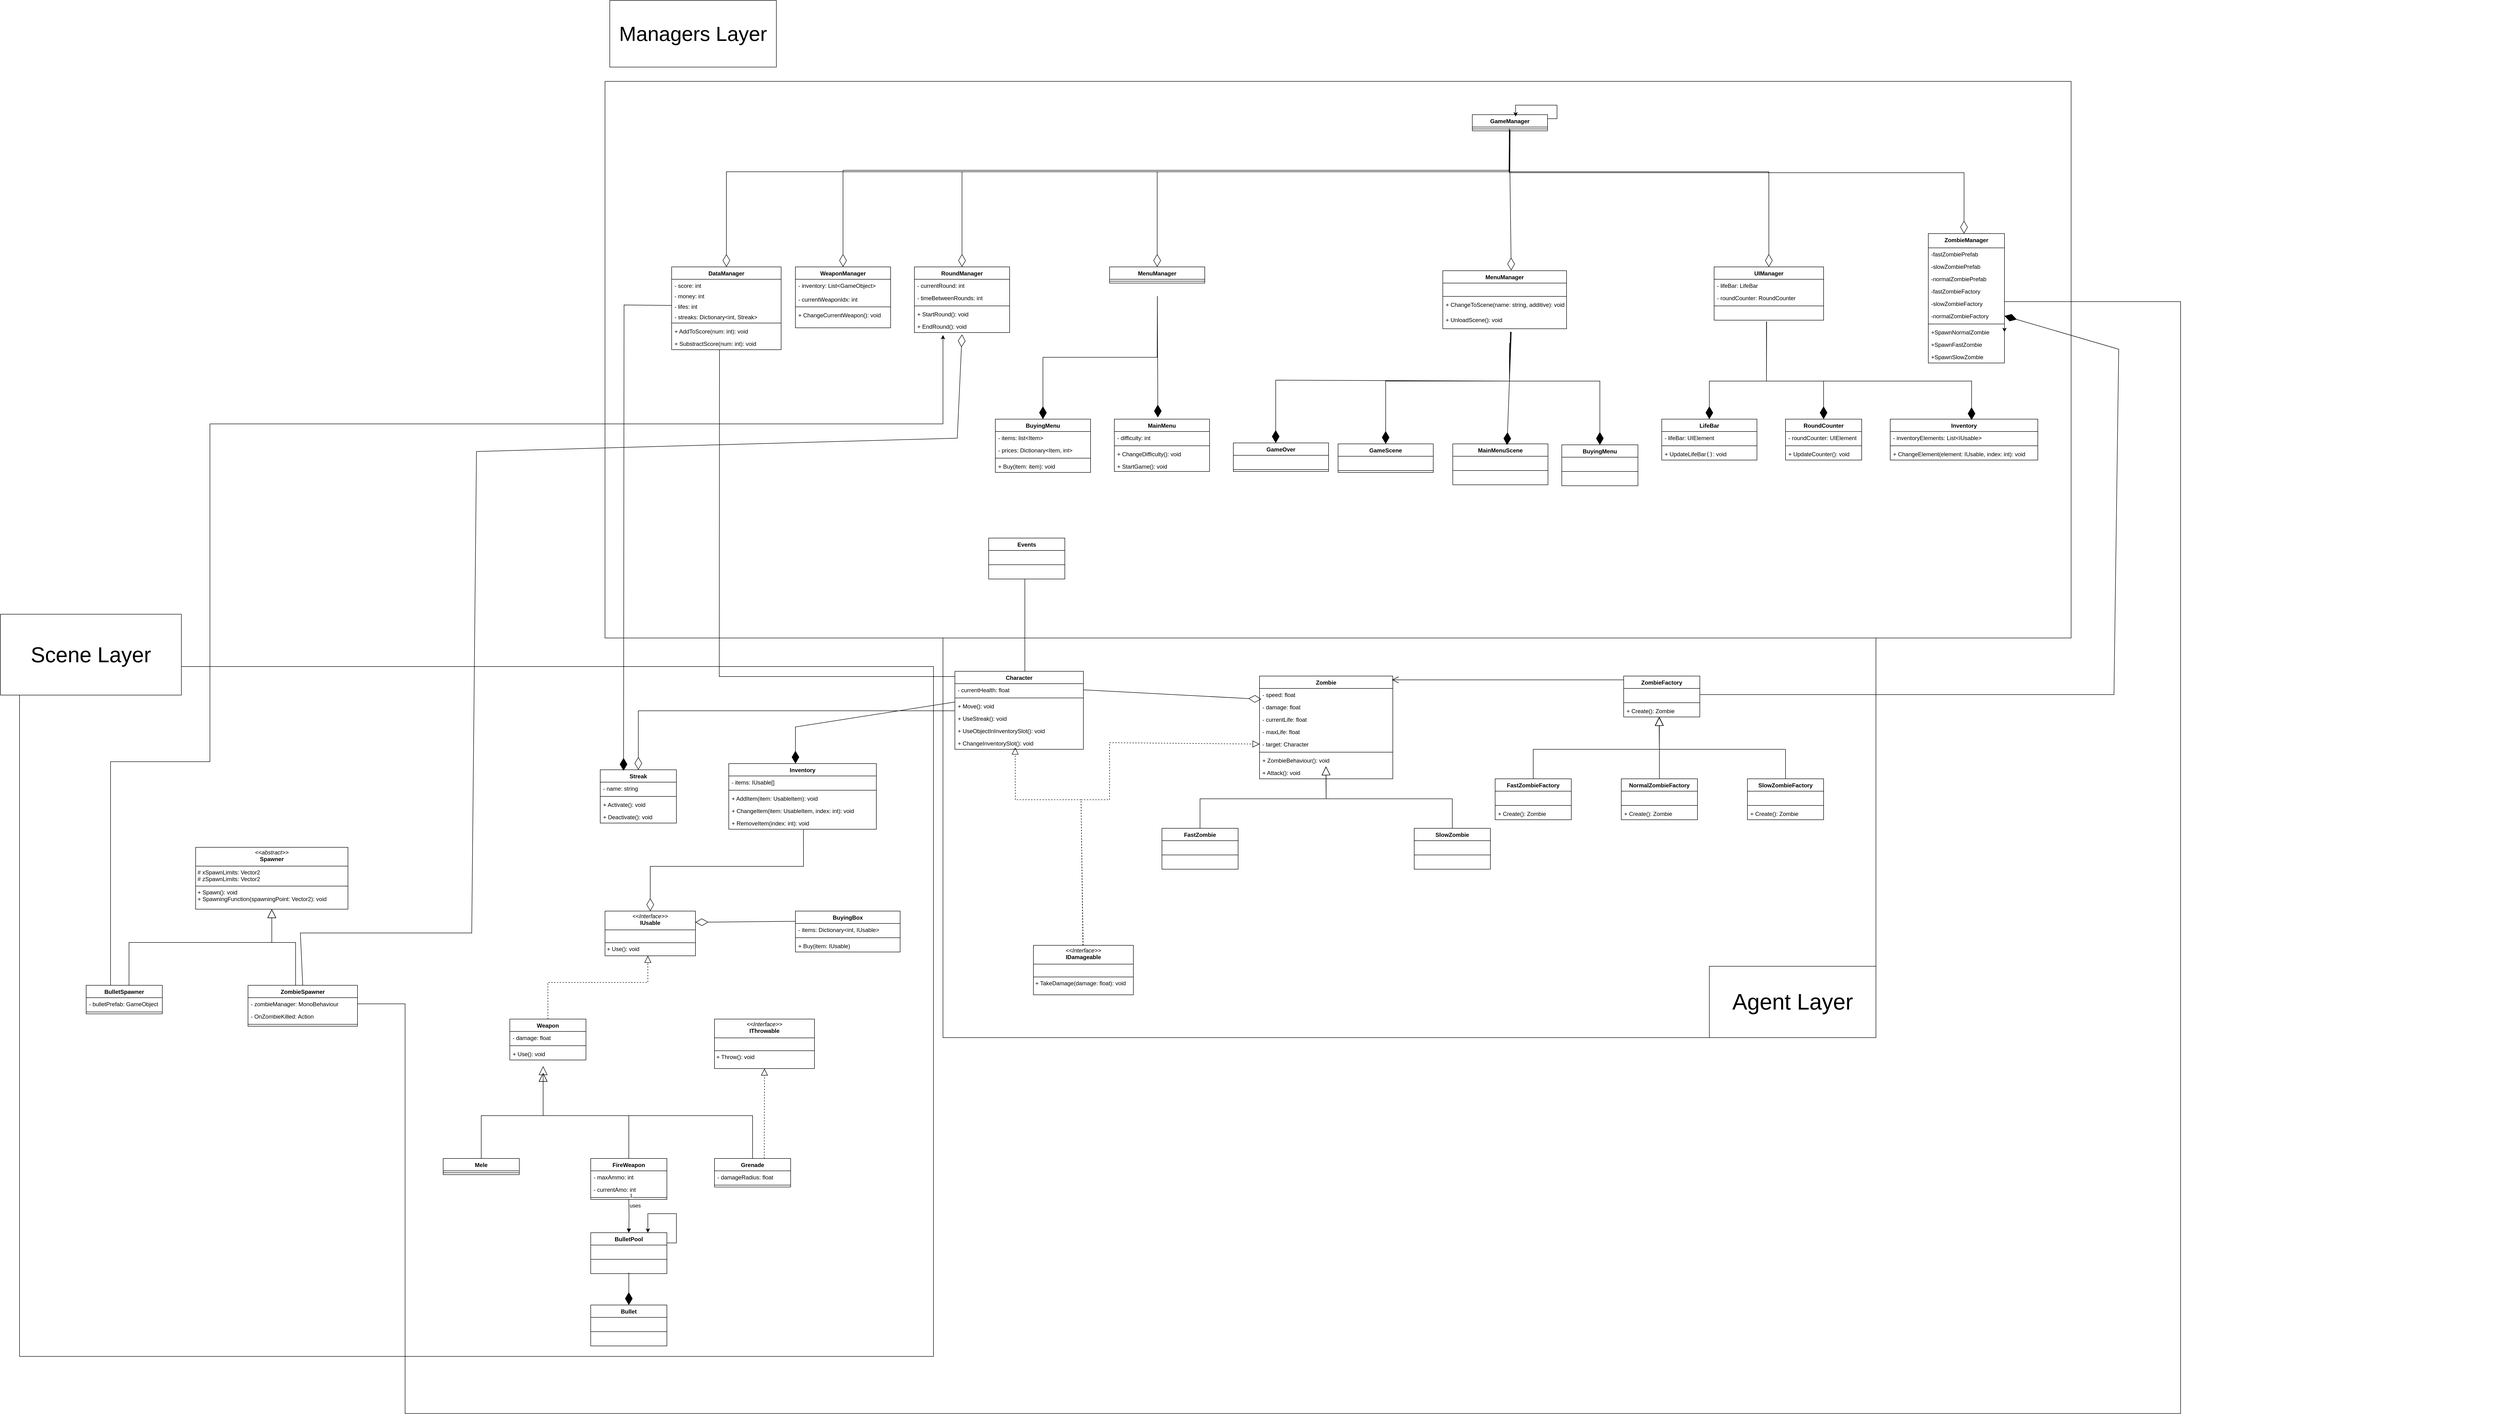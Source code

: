 <?xml version="1.0" encoding="UTF-8"?>
<mxfile version="26.0.5">
  <diagram name="Página-1" id="umeIkDqi5qojmctXZpwz">
    <mxGraphModel dx="9385" dy="5123" grid="1" gridSize="10" guides="1" tooltips="1" connect="1" arrows="1" fold="1" page="1" pageScale="1" pageWidth="827" pageHeight="1169" math="0" shadow="0">
      <root>
        <mxCell id="0" />
        <mxCell id="1" parent="0" />
        <mxCell id="gM7g5B77rl16IZiT8smw-1" value="" style="rounded=0;whiteSpace=wrap;html=1;fillColor=none;" parent="1" vertex="1">
          <mxGeometry x="-2460" y="-2030" width="3080" height="1170" as="geometry" />
        </mxCell>
        <mxCell id="HVP9AXq3dZw7I8Vz9-Ot-1" value="" style="rounded=0;whiteSpace=wrap;html=1;fillColor=none;" parent="1" vertex="1">
          <mxGeometry x="-1750" y="-860" width="1960" height="840" as="geometry" />
        </mxCell>
        <mxCell id="cNMMIMQozod3h7yT0_km-2" value="" style="rounded=0;whiteSpace=wrap;html=1;fillColor=none;" parent="1" vertex="1">
          <mxGeometry x="-3690" y="-800" width="1920" height="1450" as="geometry" />
        </mxCell>
        <mxCell id="2slCQSLHDQgjfuNDC_8N-24" value="MainMenuScene" style="swimlane;fontStyle=1;align=center;verticalAlign=top;childLayout=stackLayout;horizontal=1;startSize=26;horizontalStack=0;resizeParent=1;resizeParentMax=0;resizeLast=0;collapsible=1;marginBottom=0;whiteSpace=wrap;html=1;" parent="1" vertex="1">
          <mxGeometry x="-679" y="-1268" width="200" height="86" as="geometry" />
        </mxCell>
        <mxCell id="2slCQSLHDQgjfuNDC_8N-25" value="&amp;nbsp;" style="text;align=left;verticalAlign=top;spacingLeft=4;spacingRight=4;overflow=hidden;rotatable=0;points=[[0,0.5],[1,0.5]];portConstraint=eastwest;whiteSpace=wrap;html=1;" parent="2slCQSLHDQgjfuNDC_8N-24" vertex="1">
          <mxGeometry y="26" width="200" height="26" as="geometry" />
        </mxCell>
        <mxCell id="2slCQSLHDQgjfuNDC_8N-26" value="" style="line;strokeWidth=1;align=left;verticalAlign=middle;spacingTop=-1;spacingLeft=3;spacingRight=3;rotatable=0;labelPosition=right;points=[];portConstraint=eastwest;" parent="2slCQSLHDQgjfuNDC_8N-24" vertex="1">
          <mxGeometry y="52" width="200" height="8" as="geometry" />
        </mxCell>
        <mxCell id="2slCQSLHDQgjfuNDC_8N-27" value="&amp;nbsp;" style="text;align=left;verticalAlign=top;spacingLeft=4;spacingRight=4;overflow=hidden;rotatable=0;points=[[0,0.5],[1,0.5]];portConstraint=eastwest;whiteSpace=wrap;html=1;" parent="2slCQSLHDQgjfuNDC_8N-24" vertex="1">
          <mxGeometry y="60" width="200" height="26" as="geometry" />
        </mxCell>
        <mxCell id="2slCQSLHDQgjfuNDC_8N-43" value="Zombie" style="swimlane;fontStyle=1;align=center;verticalAlign=top;childLayout=stackLayout;horizontal=1;startSize=26;horizontalStack=0;resizeParent=1;resizeParentMax=0;resizeLast=0;collapsible=1;marginBottom=0;whiteSpace=wrap;html=1;" parent="1" vertex="1">
          <mxGeometry x="-1085" y="-780" width="280" height="216" as="geometry" />
        </mxCell>
        <mxCell id="2slCQSLHDQgjfuNDC_8N-46" value="- speed: float" style="text;strokeColor=none;fillColor=none;align=left;verticalAlign=top;spacingLeft=4;spacingRight=4;overflow=hidden;rotatable=0;points=[[0,0.5],[1,0.5]];portConstraint=eastwest;whiteSpace=wrap;html=1;" parent="2slCQSLHDQgjfuNDC_8N-43" vertex="1">
          <mxGeometry y="26" width="280" height="26" as="geometry" />
        </mxCell>
        <mxCell id="2slCQSLHDQgjfuNDC_8N-47" value="- damage: float" style="text;strokeColor=none;fillColor=none;align=left;verticalAlign=top;spacingLeft=4;spacingRight=4;overflow=hidden;rotatable=0;points=[[0,0.5],[1,0.5]];portConstraint=eastwest;whiteSpace=wrap;html=1;" parent="2slCQSLHDQgjfuNDC_8N-43" vertex="1">
          <mxGeometry y="52" width="280" height="26" as="geometry" />
        </mxCell>
        <mxCell id="8k2Pc5pUtuCXpaYMIEOF-83" value="- currentLife: float" style="text;strokeColor=none;fillColor=none;align=left;verticalAlign=top;spacingLeft=4;spacingRight=4;overflow=hidden;rotatable=0;points=[[0,0.5],[1,0.5]];portConstraint=eastwest;whiteSpace=wrap;html=1;" parent="2slCQSLHDQgjfuNDC_8N-43" vertex="1">
          <mxGeometry y="78" width="280" height="26" as="geometry" />
        </mxCell>
        <mxCell id="2slCQSLHDQgjfuNDC_8N-48" value="- maxLife: float" style="text;strokeColor=none;fillColor=none;align=left;verticalAlign=top;spacingLeft=4;spacingRight=4;overflow=hidden;rotatable=0;points=[[0,0.5],[1,0.5]];portConstraint=eastwest;whiteSpace=wrap;html=1;" parent="2slCQSLHDQgjfuNDC_8N-43" vertex="1">
          <mxGeometry y="104" width="280" height="26" as="geometry" />
        </mxCell>
        <mxCell id="qj2iuF5lDlyBtCbVlXfy-12" value="- target: Character" style="text;strokeColor=none;fillColor=none;align=left;verticalAlign=top;spacingLeft=4;spacingRight=4;overflow=hidden;rotatable=0;points=[[0,0.5],[1,0.5]];portConstraint=eastwest;whiteSpace=wrap;html=1;" parent="2slCQSLHDQgjfuNDC_8N-43" vertex="1">
          <mxGeometry y="130" width="280" height="26" as="geometry" />
        </mxCell>
        <mxCell id="2slCQSLHDQgjfuNDC_8N-49" value="" style="line;strokeWidth=1;fillColor=none;align=left;verticalAlign=middle;spacingTop=-1;spacingLeft=3;spacingRight=3;rotatable=0;labelPosition=right;points=[];portConstraint=eastwest;strokeColor=inherit;" parent="2slCQSLHDQgjfuNDC_8N-43" vertex="1">
          <mxGeometry y="156" width="280" height="8" as="geometry" />
        </mxCell>
        <mxCell id="2slCQSLHDQgjfuNDC_8N-50" value="+ ZombieBehaviour(): void" style="text;strokeColor=none;fillColor=none;align=left;verticalAlign=top;spacingLeft=4;spacingRight=4;overflow=hidden;rotatable=0;points=[[0,0.5],[1,0.5]];portConstraint=eastwest;whiteSpace=wrap;html=1;" parent="2slCQSLHDQgjfuNDC_8N-43" vertex="1">
          <mxGeometry y="164" width="280" height="26" as="geometry" />
        </mxCell>
        <mxCell id="2slCQSLHDQgjfuNDC_8N-51" value="+ Attack(): void" style="text;strokeColor=none;fillColor=none;align=left;verticalAlign=top;spacingLeft=4;spacingRight=4;overflow=hidden;rotatable=0;points=[[0,0.5],[1,0.5]];portConstraint=eastwest;whiteSpace=wrap;html=1;" parent="2slCQSLHDQgjfuNDC_8N-43" vertex="1">
          <mxGeometry y="190" width="280" height="26" as="geometry" />
        </mxCell>
        <mxCell id="2slCQSLHDQgjfuNDC_8N-55" value="Character" style="swimlane;fontStyle=1;align=center;verticalAlign=top;childLayout=stackLayout;horizontal=1;startSize=26;horizontalStack=0;resizeParent=1;resizeParentMax=0;resizeLast=0;collapsible=1;marginBottom=0;whiteSpace=wrap;html=1;" parent="1" vertex="1">
          <mxGeometry x="-1725" y="-790" width="270" height="164" as="geometry" />
        </mxCell>
        <mxCell id="cXlB0_4ERz2xuSU3Jk94-81" value="" style="endArrow=none;html=1;edgeStyle=orthogonalEdgeStyle;rounded=0;entryX=0.469;entryY=1.021;entryDx=0;entryDy=0;entryPerimeter=0;" parent="2slCQSLHDQgjfuNDC_8N-55" target="cXlB0_4ERz2xuSU3Jk94-4" edge="1">
          <mxGeometry relative="1" as="geometry">
            <mxPoint x="135" as="sourcePoint" />
            <mxPoint x="165" y="-170" as="targetPoint" />
            <Array as="points">
              <mxPoint x="147" />
              <mxPoint x="147" y="-194" />
            </Array>
          </mxGeometry>
        </mxCell>
        <mxCell id="8k2Pc5pUtuCXpaYMIEOF-21" value="-&amp;nbsp;currentHealth: float" style="text;strokeColor=none;fillColor=none;align=left;verticalAlign=top;spacingLeft=4;spacingRight=4;overflow=hidden;rotatable=0;points=[[0,0.5],[1,0.5]];portConstraint=eastwest;whiteSpace=wrap;html=1;" parent="2slCQSLHDQgjfuNDC_8N-55" vertex="1">
          <mxGeometry y="26" width="270" height="26" as="geometry" />
        </mxCell>
        <mxCell id="2slCQSLHDQgjfuNDC_8N-61" value="" style="line;strokeWidth=1;fillColor=none;align=left;verticalAlign=middle;spacingTop=-1;spacingLeft=3;spacingRight=3;rotatable=0;labelPosition=right;points=[];portConstraint=eastwest;strokeColor=inherit;" parent="2slCQSLHDQgjfuNDC_8N-55" vertex="1">
          <mxGeometry y="52" width="270" height="8" as="geometry" />
        </mxCell>
        <mxCell id="2slCQSLHDQgjfuNDC_8N-62" value="+ Move(): void" style="text;strokeColor=none;fillColor=none;align=left;verticalAlign=top;spacingLeft=4;spacingRight=4;overflow=hidden;rotatable=0;points=[[0,0.5],[1,0.5]];portConstraint=eastwest;whiteSpace=wrap;html=1;" parent="2slCQSLHDQgjfuNDC_8N-55" vertex="1">
          <mxGeometry y="60" width="270" height="26" as="geometry" />
        </mxCell>
        <mxCell id="2slCQSLHDQgjfuNDC_8N-63" value="+ UseStreak(): void" style="text;strokeColor=none;fillColor=none;align=left;verticalAlign=top;spacingLeft=4;spacingRight=4;overflow=hidden;rotatable=0;points=[[0,0.5],[1,0.5]];portConstraint=eastwest;whiteSpace=wrap;html=1;" parent="2slCQSLHDQgjfuNDC_8N-55" vertex="1">
          <mxGeometry y="86" width="270" height="26" as="geometry" />
        </mxCell>
        <mxCell id="8k2Pc5pUtuCXpaYMIEOF-17" value="+ UseObjectInInventorySlot(): void" style="text;strokeColor=none;fillColor=none;align=left;verticalAlign=top;spacingLeft=4;spacingRight=4;overflow=hidden;rotatable=0;points=[[0,0.5],[1,0.5]];portConstraint=eastwest;whiteSpace=wrap;html=1;" parent="2slCQSLHDQgjfuNDC_8N-55" vertex="1">
          <mxGeometry y="112" width="270" height="26" as="geometry" />
        </mxCell>
        <mxCell id="8k2Pc5pUtuCXpaYMIEOF-19" value="+ ChangeInventorySlot(): void" style="text;strokeColor=none;fillColor=none;align=left;verticalAlign=top;spacingLeft=4;spacingRight=4;overflow=hidden;rotatable=0;points=[[0,0.5],[1,0.5]];portConstraint=eastwest;whiteSpace=wrap;html=1;" parent="2slCQSLHDQgjfuNDC_8N-55" vertex="1">
          <mxGeometry y="138" width="270" height="26" as="geometry" />
        </mxCell>
        <mxCell id="2slCQSLHDQgjfuNDC_8N-70" value="LifeBar" style="swimlane;fontStyle=1;align=center;verticalAlign=top;childLayout=stackLayout;horizontal=1;startSize=26;horizontalStack=0;resizeParent=1;resizeParentMax=0;resizeLast=0;collapsible=1;marginBottom=0;whiteSpace=wrap;html=1;" parent="1" vertex="1">
          <mxGeometry x="-240" y="-1320" width="200" height="86" as="geometry" />
        </mxCell>
        <mxCell id="2slCQSLHDQgjfuNDC_8N-71" value="- lifeBar: UIElement" style="text;align=left;verticalAlign=top;spacingLeft=4;spacingRight=4;overflow=hidden;rotatable=0;points=[[0,0.5],[1,0.5]];portConstraint=eastwest;whiteSpace=wrap;html=1;" parent="2slCQSLHDQgjfuNDC_8N-70" vertex="1">
          <mxGeometry y="26" width="200" height="26" as="geometry" />
        </mxCell>
        <mxCell id="2slCQSLHDQgjfuNDC_8N-75" value="" style="line;strokeWidth=1;align=left;verticalAlign=middle;spacingTop=-1;spacingLeft=3;spacingRight=3;rotatable=0;labelPosition=right;points=[];portConstraint=eastwest;" parent="2slCQSLHDQgjfuNDC_8N-70" vertex="1">
          <mxGeometry y="52" width="200" height="8" as="geometry" />
        </mxCell>
        <mxCell id="2slCQSLHDQgjfuNDC_8N-77" value="+ UpdateLifeBar&lt;code&gt;()&lt;/code&gt;: void&lt;div&gt;&lt;br&gt;&lt;/div&gt;" style="text;align=left;verticalAlign=top;spacingLeft=4;spacingRight=4;overflow=hidden;rotatable=0;points=[[0,0.5],[1,0.5]];portConstraint=eastwest;whiteSpace=wrap;html=1;" parent="2slCQSLHDQgjfuNDC_8N-70" vertex="1">
          <mxGeometry y="60" width="200" height="26" as="geometry" />
        </mxCell>
        <mxCell id="2slCQSLHDQgjfuNDC_8N-114" value="MenuManager" style="swimlane;fontStyle=1;align=center;verticalAlign=top;childLayout=stackLayout;horizontal=1;startSize=26;horizontalStack=0;resizeParent=1;resizeParentMax=0;resizeLast=0;collapsible=1;marginBottom=0;whiteSpace=wrap;html=1;" parent="1" vertex="1">
          <mxGeometry x="-700" y="-1632" width="260" height="122" as="geometry" />
        </mxCell>
        <mxCell id="2slCQSLHDQgjfuNDC_8N-115" value="&amp;nbsp;" style="text;align=left;verticalAlign=top;spacingLeft=4;spacingRight=4;overflow=hidden;rotatable=0;points=[[0,0.5],[1,0.5]];portConstraint=eastwest;whiteSpace=wrap;html=1;" parent="2slCQSLHDQgjfuNDC_8N-114" vertex="1">
          <mxGeometry y="26" width="260" height="24" as="geometry" />
        </mxCell>
        <mxCell id="2slCQSLHDQgjfuNDC_8N-116" value="" style="line;strokeWidth=1;align=left;verticalAlign=middle;spacingTop=-1;spacingLeft=3;spacingRight=3;rotatable=0;labelPosition=right;points=[];portConstraint=eastwest;" parent="2slCQSLHDQgjfuNDC_8N-114" vertex="1">
          <mxGeometry y="50" width="260" height="8" as="geometry" />
        </mxCell>
        <mxCell id="2slCQSLHDQgjfuNDC_8N-118" value="+ ChangeToScene(name: string, additive): void" style="text;align=left;verticalAlign=top;spacingLeft=4;spacingRight=4;overflow=hidden;rotatable=0;points=[[0,0.5],[1,0.5]];portConstraint=eastwest;whiteSpace=wrap;html=1;" parent="2slCQSLHDQgjfuNDC_8N-114" vertex="1">
          <mxGeometry y="58" width="260" height="32" as="geometry" />
        </mxCell>
        <mxCell id="8k2Pc5pUtuCXpaYMIEOF-2" value="+ UnloadScene(): void" style="text;align=left;verticalAlign=top;spacingLeft=4;spacingRight=4;overflow=hidden;rotatable=0;points=[[0,0.5],[1,0.5]];portConstraint=eastwest;whiteSpace=wrap;html=1;" parent="2slCQSLHDQgjfuNDC_8N-114" vertex="1">
          <mxGeometry y="90" width="260" height="32" as="geometry" />
        </mxCell>
        <mxCell id="2slCQSLHDQgjfuNDC_8N-135" value="MainMenu" style="swimlane;fontStyle=1;align=center;verticalAlign=top;childLayout=stackLayout;horizontal=1;startSize=26;horizontalStack=0;resizeParent=1;resizeParentMax=0;resizeLast=0;collapsible=1;marginBottom=0;whiteSpace=wrap;html=1;" parent="1" vertex="1">
          <mxGeometry x="-1390" y="-1320" width="200" height="110" as="geometry" />
        </mxCell>
        <mxCell id="2slCQSLHDQgjfuNDC_8N-136" value="- difficulty: int" style="text;align=left;verticalAlign=top;spacingLeft=4;spacingRight=4;overflow=hidden;rotatable=0;points=[[0,0.5],[1,0.5]];portConstraint=eastwest;whiteSpace=wrap;html=1;" parent="2slCQSLHDQgjfuNDC_8N-135" vertex="1">
          <mxGeometry y="26" width="200" height="26" as="geometry" />
        </mxCell>
        <mxCell id="2slCQSLHDQgjfuNDC_8N-137" value="" style="line;strokeWidth=1;align=left;verticalAlign=middle;spacingTop=-1;spacingLeft=3;spacingRight=3;rotatable=0;labelPosition=right;points=[];portConstraint=eastwest;" parent="2slCQSLHDQgjfuNDC_8N-135" vertex="1">
          <mxGeometry y="52" width="200" height="8" as="geometry" />
        </mxCell>
        <mxCell id="2slCQSLHDQgjfuNDC_8N-138" value="+ ChangeDifficulty(): void" style="text;align=left;verticalAlign=top;spacingLeft=4;spacingRight=4;overflow=hidden;rotatable=0;points=[[0,0.5],[1,0.5]];portConstraint=eastwest;whiteSpace=wrap;html=1;" parent="2slCQSLHDQgjfuNDC_8N-135" vertex="1">
          <mxGeometry y="60" width="200" height="26" as="geometry" />
        </mxCell>
        <mxCell id="2slCQSLHDQgjfuNDC_8N-139" value="+ StartGame(): void" style="text;align=left;verticalAlign=top;spacingLeft=4;spacingRight=4;overflow=hidden;rotatable=0;points=[[0,0.5],[1,0.5]];portConstraint=eastwest;whiteSpace=wrap;html=1;" parent="2slCQSLHDQgjfuNDC_8N-135" vertex="1">
          <mxGeometry y="86" width="200" height="24" as="geometry" />
        </mxCell>
        <mxCell id="2slCQSLHDQgjfuNDC_8N-141" value="GameScene" style="swimlane;fontStyle=1;align=center;verticalAlign=top;childLayout=stackLayout;horizontal=1;startSize=26;horizontalStack=0;resizeParent=1;resizeParentMax=0;resizeLast=0;collapsible=1;marginBottom=0;whiteSpace=wrap;html=1;" parent="1" vertex="1">
          <mxGeometry x="-920" y="-1268" width="200" height="60" as="geometry" />
        </mxCell>
        <mxCell id="2slCQSLHDQgjfuNDC_8N-142" value="&amp;nbsp;" style="text;align=left;verticalAlign=top;spacingLeft=4;spacingRight=4;overflow=hidden;rotatable=0;points=[[0,0.5],[1,0.5]];portConstraint=eastwest;whiteSpace=wrap;html=1;" parent="2slCQSLHDQgjfuNDC_8N-141" vertex="1">
          <mxGeometry y="26" width="200" height="26" as="geometry" />
        </mxCell>
        <mxCell id="2slCQSLHDQgjfuNDC_8N-143" value="" style="line;strokeWidth=1;align=left;verticalAlign=middle;spacingTop=-1;spacingLeft=3;spacingRight=3;rotatable=0;labelPosition=right;points=[];portConstraint=eastwest;" parent="2slCQSLHDQgjfuNDC_8N-141" vertex="1">
          <mxGeometry y="52" width="200" height="8" as="geometry" />
        </mxCell>
        <mxCell id="2slCQSLHDQgjfuNDC_8N-222" value="" style="endArrow=diamondThin;endFill=1;endSize=24;html=1;rounded=0;exitX=0.502;exitY=1.052;exitDx=0;exitDy=0;exitPerimeter=0;entryX=0.457;entryY=-0.032;entryDx=0;entryDy=0;entryPerimeter=0;" parent="1" target="2slCQSLHDQgjfuNDC_8N-135" edge="1">
          <mxGeometry width="160" relative="1" as="geometry">
            <mxPoint x="-1299.6" y="-1578.648" as="sourcePoint" />
            <mxPoint x="-1830" y="-1220" as="targetPoint" />
          </mxGeometry>
        </mxCell>
        <mxCell id="2slCQSLHDQgjfuNDC_8N-224" value="" style="endArrow=diamondThin;endFill=1;endSize=24;html=1;rounded=0;exitX=0.546;exitY=1.188;exitDx=0;exitDy=0;exitPerimeter=0;entryX=0.5;entryY=0;entryDx=0;entryDy=0;" parent="1" source="8k2Pc5pUtuCXpaYMIEOF-2" target="2slCQSLHDQgjfuNDC_8N-141" edge="1">
          <mxGeometry width="160" relative="1" as="geometry">
            <mxPoint x="-525.22" y="-1483.824" as="sourcePoint" />
            <mxPoint x="-220" y="-1390" as="targetPoint" />
            <Array as="points">
              <mxPoint x="-560" y="-1400" />
              <mxPoint x="-820" y="-1400" />
            </Array>
          </mxGeometry>
        </mxCell>
        <mxCell id="2slCQSLHDQgjfuNDC_8N-225" value="" style="endArrow=diamondThin;endFill=1;endSize=24;html=1;rounded=0;entryX=0.57;entryY=0.027;entryDx=0;entryDy=0;entryPerimeter=0;" parent="1" target="2slCQSLHDQgjfuNDC_8N-24" edge="1">
          <mxGeometry width="160" relative="1" as="geometry">
            <mxPoint x="-560" y="-1480" as="sourcePoint" />
            <mxPoint x="-680" y="-1230" as="targetPoint" />
            <Array as="points">
              <mxPoint x="-560" y="-1400" />
            </Array>
          </mxGeometry>
        </mxCell>
        <mxCell id="2slCQSLHDQgjfuNDC_8N-226" value="" style="endArrow=diamondThin;endFill=1;endSize=24;html=1;rounded=0;exitX=0.478;exitY=1.094;exitDx=0;exitDy=0;exitPerimeter=0;entryX=0.5;entryY=0;entryDx=0;entryDy=0;" parent="1" source="2slCQSLHDQgjfuNDC_8N-272" target="2slCQSLHDQgjfuNDC_8N-70" edge="1">
          <mxGeometry width="160" relative="1" as="geometry">
            <mxPoint x="-15.46" y="-1449.246" as="sourcePoint" />
            <mxPoint x="-144" y="-1208" as="targetPoint" />
            <Array as="points">
              <mxPoint x="-20" y="-1400" />
              <mxPoint x="-140" y="-1400" />
            </Array>
          </mxGeometry>
        </mxCell>
        <mxCell id="2slCQSLHDQgjfuNDC_8N-227" value="" style="endArrow=diamondThin;endFill=1;endSize=24;html=1;rounded=0;exitX=0.48;exitY=1.112;exitDx=0;exitDy=0;exitPerimeter=0;entryX=0.5;entryY=0;entryDx=0;entryDy=0;" parent="1" source="2slCQSLHDQgjfuNDC_8N-272" target="2slCQSLHDQgjfuNDC_8N-275" edge="1">
          <mxGeometry width="160" relative="1" as="geometry">
            <mxPoint x="-19.14" y="-1471.814" as="sourcePoint" />
            <mxPoint x="100" y="-1320" as="targetPoint" />
            <Array as="points">
              <mxPoint x="-20" y="-1400" />
              <mxPoint x="100" y="-1400" />
            </Array>
          </mxGeometry>
        </mxCell>
        <mxCell id="2slCQSLHDQgjfuNDC_8N-230" value="&amp;nbsp;" style="text;strokeColor=none;fillColor=none;align=left;verticalAlign=top;spacingLeft=4;spacingRight=4;overflow=hidden;rotatable=0;points=[[0,0.5],[1,0.5]];portConstraint=eastwest;whiteSpace=wrap;html=1;" parent="1" vertex="1">
          <mxGeometry x="1290" y="-1136" width="230" height="26" as="geometry" />
        </mxCell>
        <mxCell id="2slCQSLHDQgjfuNDC_8N-233" value="" style="endArrow=diamondThin;endFill=0;endSize=24;html=1;rounded=0;exitX=0.493;exitY=1.011;exitDx=0;exitDy=0;exitPerimeter=0;entryX=0.5;entryY=0;entryDx=0;entryDy=0;" parent="1" target="2slCQSLHDQgjfuNDC_8N-250" edge="1">
          <mxGeometry width="160" relative="1" as="geometry">
            <mxPoint x="-560.12" y="-1927.714" as="sourcePoint" />
            <mxPoint x="-1710" y="-1640" as="targetPoint" />
            <Array as="points">
              <mxPoint x="-560" y="-1840" />
              <mxPoint x="-1710" y="-1840" />
            </Array>
          </mxGeometry>
        </mxCell>
        <mxCell id="2slCQSLHDQgjfuNDC_8N-234" value="" style="endArrow=diamondThin;endFill=0;endSize=24;html=1;rounded=0;exitX=0.493;exitY=0.997;exitDx=0;exitDy=0;exitPerimeter=0;entryX=0.5;entryY=0;entryDx=0;entryDy=0;" parent="1" target="2slCQSLHDQgjfuNDC_8N-242" edge="1">
          <mxGeometry width="160" relative="1" as="geometry">
            <mxPoint x="-560.12" y="-1928.078" as="sourcePoint" />
            <mxPoint x="-1300" y="-1640" as="targetPoint" />
            <Array as="points">
              <mxPoint x="-561" y="-1840" />
              <mxPoint x="-1300" y="-1840" />
            </Array>
          </mxGeometry>
        </mxCell>
        <mxCell id="2slCQSLHDQgjfuNDC_8N-236" value="" style="endArrow=diamondThin;endFill=0;endSize=24;html=1;rounded=0;exitX=0.493;exitY=1.011;exitDx=0;exitDy=0;exitPerimeter=0;entryX=0.553;entryY=-0.005;entryDx=0;entryDy=0;entryPerimeter=0;" parent="1" target="2slCQSLHDQgjfuNDC_8N-114" edge="1">
          <mxGeometry width="160" relative="1" as="geometry">
            <mxPoint x="-560.12" y="-1927.714" as="sourcePoint" />
            <mxPoint x="-530" y="-1540" as="targetPoint" />
          </mxGeometry>
        </mxCell>
        <mxCell id="2slCQSLHDQgjfuNDC_8N-237" value="" style="endArrow=diamondThin;endFill=0;endSize=24;html=1;rounded=0;exitX=0.493;exitY=1.001;exitDx=0;exitDy=0;exitPerimeter=0;entryX=0.5;entryY=0;entryDx=0;entryDy=0;" parent="1" target="2slCQSLHDQgjfuNDC_8N-267" edge="1">
          <mxGeometry width="160" relative="1" as="geometry">
            <mxPoint x="-560.12" y="-1927.974" as="sourcePoint" />
            <mxPoint x="-20" y="-1640" as="targetPoint" />
            <Array as="points">
              <mxPoint x="-560" y="-1840" />
              <mxPoint x="-15" y="-1840" />
            </Array>
          </mxGeometry>
        </mxCell>
        <mxCell id="2slCQSLHDQgjfuNDC_8N-242" value="MenuManager" style="swimlane;fontStyle=1;align=center;verticalAlign=top;childLayout=stackLayout;horizontal=1;startSize=26;horizontalStack=0;resizeParent=1;resizeParentMax=0;resizeLast=0;collapsible=1;marginBottom=0;whiteSpace=wrap;html=1;" parent="1" vertex="1">
          <mxGeometry x="-1400" y="-1640" width="200" height="34" as="geometry" />
        </mxCell>
        <mxCell id="2slCQSLHDQgjfuNDC_8N-246" value="" style="line;strokeWidth=1;align=left;verticalAlign=middle;spacingTop=-1;spacingLeft=3;spacingRight=3;rotatable=0;labelPosition=right;points=[];portConstraint=eastwest;" parent="2slCQSLHDQgjfuNDC_8N-242" vertex="1">
          <mxGeometry y="26" width="200" height="8" as="geometry" />
        </mxCell>
        <mxCell id="2slCQSLHDQgjfuNDC_8N-250" value="RoundManager" style="swimlane;fontStyle=1;align=center;verticalAlign=top;childLayout=stackLayout;horizontal=1;startSize=26;horizontalStack=0;resizeParent=1;resizeParentMax=0;resizeLast=0;collapsible=1;marginBottom=0;whiteSpace=wrap;html=1;" parent="1" vertex="1">
          <mxGeometry x="-1810" y="-1640" width="200" height="138" as="geometry" />
        </mxCell>
        <mxCell id="2slCQSLHDQgjfuNDC_8N-251" value="- currentRound: int" style="text;align=left;verticalAlign=top;spacingLeft=4;spacingRight=4;overflow=hidden;rotatable=0;points=[[0,0.5],[1,0.5]];portConstraint=eastwest;whiteSpace=wrap;html=1;" parent="2slCQSLHDQgjfuNDC_8N-250" vertex="1">
          <mxGeometry y="26" width="200" height="26" as="geometry" />
        </mxCell>
        <mxCell id="2slCQSLHDQgjfuNDC_8N-252" value="- timeBetweenRounds: int" style="text;align=left;verticalAlign=top;spacingLeft=4;spacingRight=4;overflow=hidden;rotatable=0;points=[[0,0.5],[1,0.5]];portConstraint=eastwest;whiteSpace=wrap;html=1;" parent="2slCQSLHDQgjfuNDC_8N-250" vertex="1">
          <mxGeometry y="52" width="200" height="26" as="geometry" />
        </mxCell>
        <mxCell id="2slCQSLHDQgjfuNDC_8N-254" value="" style="line;strokeWidth=1;align=left;verticalAlign=middle;spacingTop=-1;spacingLeft=3;spacingRight=3;rotatable=0;labelPosition=right;points=[];portConstraint=eastwest;" parent="2slCQSLHDQgjfuNDC_8N-250" vertex="1">
          <mxGeometry y="78" width="200" height="8" as="geometry" />
        </mxCell>
        <mxCell id="2slCQSLHDQgjfuNDC_8N-255" value="+ StartRound(): void" style="text;align=left;verticalAlign=top;spacingLeft=4;spacingRight=4;overflow=hidden;rotatable=0;points=[[0,0.5],[1,0.5]];portConstraint=eastwest;whiteSpace=wrap;html=1;" parent="2slCQSLHDQgjfuNDC_8N-250" vertex="1">
          <mxGeometry y="86" width="200" height="26" as="geometry" />
        </mxCell>
        <mxCell id="2slCQSLHDQgjfuNDC_8N-256" value="+ EndRound(): void" style="text;align=left;verticalAlign=top;spacingLeft=4;spacingRight=4;overflow=hidden;rotatable=0;points=[[0,0.5],[1,0.5]];portConstraint=eastwest;whiteSpace=wrap;html=1;" parent="2slCQSLHDQgjfuNDC_8N-250" vertex="1">
          <mxGeometry y="112" width="200" height="26" as="geometry" />
        </mxCell>
        <mxCell id="2slCQSLHDQgjfuNDC_8N-267" value="UIManager" style="swimlane;fontStyle=1;align=center;verticalAlign=top;childLayout=stackLayout;horizontal=1;startSize=26;horizontalStack=0;resizeParent=1;resizeParentMax=0;resizeLast=0;collapsible=1;marginBottom=0;whiteSpace=wrap;html=1;" parent="1" vertex="1">
          <mxGeometry x="-130" y="-1640" width="230" height="112" as="geometry" />
        </mxCell>
        <mxCell id="2slCQSLHDQgjfuNDC_8N-268" value="- lifeBar: LifeBar" style="text;align=left;verticalAlign=top;spacingLeft=4;spacingRight=4;overflow=hidden;rotatable=0;points=[[0,0.5],[1,0.5]];portConstraint=eastwest;whiteSpace=wrap;html=1;" parent="2slCQSLHDQgjfuNDC_8N-267" vertex="1">
          <mxGeometry y="26" width="230" height="26" as="geometry" />
        </mxCell>
        <mxCell id="2slCQSLHDQgjfuNDC_8N-269" value="- roundCounter: RoundCounter" style="text;align=left;verticalAlign=top;spacingLeft=4;spacingRight=4;overflow=hidden;rotatable=0;points=[[0,0.5],[1,0.5]];portConstraint=eastwest;whiteSpace=wrap;html=1;" parent="2slCQSLHDQgjfuNDC_8N-267" vertex="1">
          <mxGeometry y="52" width="230" height="26" as="geometry" />
        </mxCell>
        <mxCell id="2slCQSLHDQgjfuNDC_8N-271" value="" style="line;strokeWidth=1;align=left;verticalAlign=middle;spacingTop=-1;spacingLeft=3;spacingRight=3;rotatable=0;labelPosition=right;points=[];portConstraint=eastwest;" parent="2slCQSLHDQgjfuNDC_8N-267" vertex="1">
          <mxGeometry y="78" width="230" height="8" as="geometry" />
        </mxCell>
        <mxCell id="2slCQSLHDQgjfuNDC_8N-272" value="&amp;nbsp;" style="text;align=left;verticalAlign=top;spacingLeft=4;spacingRight=4;overflow=hidden;rotatable=0;points=[[0,0.5],[1,0.5]];portConstraint=eastwest;whiteSpace=wrap;html=1;" parent="2slCQSLHDQgjfuNDC_8N-267" vertex="1">
          <mxGeometry y="86" width="230" height="26" as="geometry" />
        </mxCell>
        <mxCell id="2slCQSLHDQgjfuNDC_8N-275" value="RoundCounter" style="swimlane;fontStyle=1;align=center;verticalAlign=top;childLayout=stackLayout;horizontal=1;startSize=26;horizontalStack=0;resizeParent=1;resizeParentMax=0;resizeLast=0;collapsible=1;marginBottom=0;whiteSpace=wrap;html=1;" parent="1" vertex="1">
          <mxGeometry x="20" y="-1320" width="160" height="86" as="geometry" />
        </mxCell>
        <mxCell id="2slCQSLHDQgjfuNDC_8N-276" value="- roundCounter: UIElement" style="text;align=left;verticalAlign=top;spacingLeft=4;spacingRight=4;overflow=hidden;rotatable=0;points=[[0,0.5],[1,0.5]];portConstraint=eastwest;whiteSpace=wrap;html=1;" parent="2slCQSLHDQgjfuNDC_8N-275" vertex="1">
          <mxGeometry y="26" width="160" height="26" as="geometry" />
        </mxCell>
        <mxCell id="2slCQSLHDQgjfuNDC_8N-277" value="" style="line;strokeWidth=1;align=left;verticalAlign=middle;spacingTop=-1;spacingLeft=3;spacingRight=3;rotatable=0;labelPosition=right;points=[];portConstraint=eastwest;" parent="2slCQSLHDQgjfuNDC_8N-275" vertex="1">
          <mxGeometry y="52" width="160" height="8" as="geometry" />
        </mxCell>
        <mxCell id="2slCQSLHDQgjfuNDC_8N-278" value="+ UpdateCounter(): void" style="text;align=left;verticalAlign=top;spacingLeft=4;spacingRight=4;overflow=hidden;rotatable=0;points=[[0,0.5],[1,0.5]];portConstraint=eastwest;whiteSpace=wrap;html=1;" parent="2slCQSLHDQgjfuNDC_8N-275" vertex="1">
          <mxGeometry y="60" width="160" height="26" as="geometry" />
        </mxCell>
        <mxCell id="2slCQSLHDQgjfuNDC_8N-280" value="GameManager" style="swimlane;fontStyle=1;align=center;verticalAlign=top;childLayout=stackLayout;horizontal=1;startSize=26;horizontalStack=0;resizeParent=1;resizeParentMax=0;resizeLast=0;collapsible=1;marginBottom=0;whiteSpace=wrap;html=1;" parent="1" vertex="1">
          <mxGeometry x="-638" y="-1960" width="158" height="34" as="geometry" />
        </mxCell>
        <mxCell id="2slCQSLHDQgjfuNDC_8N-283" value=" " style="line;strokeWidth=1;align=left;verticalAlign=middle;spacingTop=-1;spacingLeft=3;spacingRight=3;rotatable=0;labelPosition=right;points=[];portConstraint=eastwest;" parent="2slCQSLHDQgjfuNDC_8N-280" vertex="1">
          <mxGeometry y="26" width="158" height="8" as="geometry" />
        </mxCell>
        <mxCell id="_2E3Q0ZKl7wfrj6YukGR-1" value="DataManager" style="swimlane;fontStyle=1;align=center;verticalAlign=top;childLayout=stackLayout;horizontal=1;startSize=26;horizontalStack=0;resizeParent=1;resizeParentMax=0;resizeLast=0;collapsible=1;marginBottom=0;whiteSpace=wrap;html=1;" parent="1" vertex="1">
          <mxGeometry x="-2320" y="-1640" width="230" height="174" as="geometry" />
        </mxCell>
        <mxCell id="_2E3Q0ZKl7wfrj6YukGR-2" value="- score: int" style="text;align=left;verticalAlign=top;spacingLeft=4;spacingRight=4;overflow=hidden;rotatable=0;points=[[0,0.5],[1,0.5]];portConstraint=eastwest;whiteSpace=wrap;html=1;" parent="_2E3Q0ZKl7wfrj6YukGR-1" vertex="1">
          <mxGeometry y="26" width="230" height="22" as="geometry" />
        </mxCell>
        <mxCell id="KbTZPWNoqG6Dm2pwXcuy-1" value="- money: int" style="text;align=left;verticalAlign=top;spacingLeft=4;spacingRight=4;overflow=hidden;rotatable=0;points=[[0,0.5],[1,0.5]];portConstraint=eastwest;whiteSpace=wrap;html=1;" parent="_2E3Q0ZKl7wfrj6YukGR-1" vertex="1">
          <mxGeometry y="48" width="230" height="22" as="geometry" />
        </mxCell>
        <mxCell id="KbTZPWNoqG6Dm2pwXcuy-2" value="- lifes: int" style="text;align=left;verticalAlign=top;spacingLeft=4;spacingRight=4;overflow=hidden;rotatable=0;points=[[0,0.5],[1,0.5]];portConstraint=eastwest;whiteSpace=wrap;html=1;" parent="_2E3Q0ZKl7wfrj6YukGR-1" vertex="1">
          <mxGeometry y="70" width="230" height="22" as="geometry" />
        </mxCell>
        <mxCell id="8k2Pc5pUtuCXpaYMIEOF-16" value="- streaks: Dictionary&amp;lt;int, Streak&amp;gt;" style="text;align=left;verticalAlign=top;spacingLeft=4;spacingRight=4;overflow=hidden;rotatable=0;points=[[0,0.5],[1,0.5]];portConstraint=eastwest;whiteSpace=wrap;html=1;" parent="_2E3Q0ZKl7wfrj6YukGR-1" vertex="1">
          <mxGeometry y="92" width="230" height="22" as="geometry" />
        </mxCell>
        <mxCell id="_2E3Q0ZKl7wfrj6YukGR-3" value="" style="line;strokeWidth=1;align=left;verticalAlign=middle;spacingTop=-1;spacingLeft=3;spacingRight=3;rotatable=0;labelPosition=right;points=[];portConstraint=eastwest;" parent="_2E3Q0ZKl7wfrj6YukGR-1" vertex="1">
          <mxGeometry y="114" width="230" height="8" as="geometry" />
        </mxCell>
        <mxCell id="_2E3Q0ZKl7wfrj6YukGR-4" value="+ AddToScore(num: int): void" style="text;align=left;verticalAlign=top;spacingLeft=4;spacingRight=4;overflow=hidden;rotatable=0;points=[[0,0.5],[1,0.5]];portConstraint=eastwest;whiteSpace=wrap;html=1;" parent="_2E3Q0ZKl7wfrj6YukGR-1" vertex="1">
          <mxGeometry y="122" width="230" height="26" as="geometry" />
        </mxCell>
        <mxCell id="_2E3Q0ZKl7wfrj6YukGR-5" value="+ SubstractScore(num: int): void" style="text;align=left;verticalAlign=top;spacingLeft=4;spacingRight=4;overflow=hidden;rotatable=0;points=[[0,0.5],[1,0.5]];portConstraint=eastwest;whiteSpace=wrap;html=1;" parent="_2E3Q0ZKl7wfrj6YukGR-1" vertex="1">
          <mxGeometry y="148" width="230" height="26" as="geometry" />
        </mxCell>
        <mxCell id="_2E3Q0ZKl7wfrj6YukGR-7" value="" style="endArrow=diamondThin;endFill=0;endSize=24;html=1;rounded=0;exitX=0.499;exitY=1.085;exitDx=0;exitDy=0;exitPerimeter=0;entryX=0.5;entryY=0;entryDx=0;entryDy=0;" parent="1" target="_2E3Q0ZKl7wfrj6YukGR-1" edge="1">
          <mxGeometry width="160" relative="1" as="geometry">
            <mxPoint x="-559.16" y="-1925.79" as="sourcePoint" />
            <mxPoint x="-2270" y="-1640" as="targetPoint" />
            <Array as="points">
              <mxPoint x="-560" y="-1890" />
              <mxPoint x="-560" y="-1840" />
              <mxPoint x="-2205" y="-1840" />
            </Array>
          </mxGeometry>
        </mxCell>
        <mxCell id="rptAHiKxs2Ez2-njlQAU-1" value="BuyingMenu" style="swimlane;fontStyle=1;align=center;verticalAlign=top;childLayout=stackLayout;horizontal=1;startSize=26;horizontalStack=0;resizeParent=1;resizeParentMax=0;resizeLast=0;collapsible=1;marginBottom=0;whiteSpace=wrap;html=1;" parent="1" vertex="1">
          <mxGeometry x="-1640" y="-1320" width="200" height="112" as="geometry" />
        </mxCell>
        <mxCell id="rptAHiKxs2Ez2-njlQAU-6" value="- items: list&amp;lt;Item&amp;gt;" style="text;align=left;verticalAlign=top;spacingLeft=4;spacingRight=4;overflow=hidden;rotatable=0;points=[[0,0.5],[1,0.5]];portConstraint=eastwest;whiteSpace=wrap;html=1;" parent="rptAHiKxs2Ez2-njlQAU-1" vertex="1">
          <mxGeometry y="26" width="200" height="26" as="geometry" />
        </mxCell>
        <mxCell id="rptAHiKxs2Ez2-njlQAU-2" value="- prices: Dictionary&amp;lt;Item, int&amp;gt;" style="text;align=left;verticalAlign=top;spacingLeft=4;spacingRight=4;overflow=hidden;rotatable=0;points=[[0,0.5],[1,0.5]];portConstraint=eastwest;whiteSpace=wrap;html=1;" parent="rptAHiKxs2Ez2-njlQAU-1" vertex="1">
          <mxGeometry y="52" width="200" height="26" as="geometry" />
        </mxCell>
        <mxCell id="rptAHiKxs2Ez2-njlQAU-3" value="" style="line;strokeWidth=1;align=left;verticalAlign=middle;spacingTop=-1;spacingLeft=3;spacingRight=3;rotatable=0;labelPosition=right;points=[];portConstraint=eastwest;" parent="rptAHiKxs2Ez2-njlQAU-1" vertex="1">
          <mxGeometry y="78" width="200" height="8" as="geometry" />
        </mxCell>
        <mxCell id="rptAHiKxs2Ez2-njlQAU-4" value="+ Buy(item: item): void" style="text;align=left;verticalAlign=top;spacingLeft=4;spacingRight=4;overflow=hidden;rotatable=0;points=[[0,0.5],[1,0.5]];portConstraint=eastwest;whiteSpace=wrap;html=1;" parent="rptAHiKxs2Ez2-njlQAU-1" vertex="1">
          <mxGeometry y="86" width="200" height="26" as="geometry" />
        </mxCell>
        <mxCell id="rptAHiKxs2Ez2-njlQAU-7" value="" style="endArrow=diamondThin;endFill=1;endSize=24;html=1;rounded=0;exitX=0.502;exitY=1.087;exitDx=0;exitDy=0;exitPerimeter=0;entryX=0.5;entryY=0;entryDx=0;entryDy=0;" parent="1" target="rptAHiKxs2Ez2-njlQAU-1" edge="1">
          <mxGeometry width="160" relative="1" as="geometry">
            <mxPoint x="-1299.6" y="-1577.738" as="sourcePoint" />
            <mxPoint x="-1289" y="-1314" as="targetPoint" />
            <Array as="points">
              <mxPoint x="-1300" y="-1450" />
              <mxPoint x="-1540" y="-1450" />
            </Array>
          </mxGeometry>
        </mxCell>
        <mxCell id="8k2Pc5pUtuCXpaYMIEOF-4" value="BuyingMenu" style="swimlane;fontStyle=1;align=center;verticalAlign=top;childLayout=stackLayout;horizontal=1;startSize=26;horizontalStack=0;resizeParent=1;resizeParentMax=0;resizeLast=0;collapsible=1;marginBottom=0;whiteSpace=wrap;html=1;" parent="1" vertex="1">
          <mxGeometry x="-450" y="-1266" width="160" height="86" as="geometry" />
        </mxCell>
        <mxCell id="8k2Pc5pUtuCXpaYMIEOF-5" value="&amp;nbsp;" style="text;align=left;verticalAlign=top;spacingLeft=4;spacingRight=4;overflow=hidden;rotatable=0;points=[[0,0.5],[1,0.5]];portConstraint=eastwest;whiteSpace=wrap;html=1;" parent="8k2Pc5pUtuCXpaYMIEOF-4" vertex="1">
          <mxGeometry y="26" width="160" height="26" as="geometry" />
        </mxCell>
        <mxCell id="8k2Pc5pUtuCXpaYMIEOF-6" value="" style="line;strokeWidth=1;align=left;verticalAlign=middle;spacingTop=-1;spacingLeft=3;spacingRight=3;rotatable=0;labelPosition=right;points=[];portConstraint=eastwest;" parent="8k2Pc5pUtuCXpaYMIEOF-4" vertex="1">
          <mxGeometry y="52" width="160" height="8" as="geometry" />
        </mxCell>
        <mxCell id="8k2Pc5pUtuCXpaYMIEOF-7" value="&amp;nbsp;" style="text;align=left;verticalAlign=top;spacingLeft=4;spacingRight=4;overflow=hidden;rotatable=0;points=[[0,0.5],[1,0.5]];portConstraint=eastwest;whiteSpace=wrap;html=1;" parent="8k2Pc5pUtuCXpaYMIEOF-4" vertex="1">
          <mxGeometry y="60" width="160" height="26" as="geometry" />
        </mxCell>
        <mxCell id="8k2Pc5pUtuCXpaYMIEOF-8" value="" style="endArrow=diamondThin;endFill=1;endSize=24;html=1;rounded=0;entryX=0.5;entryY=0;entryDx=0;entryDy=0;exitX=0.554;exitY=1.219;exitDx=0;exitDy=0;exitPerimeter=0;" parent="1" source="8k2Pc5pUtuCXpaYMIEOF-2" target="8k2Pc5pUtuCXpaYMIEOF-4" edge="1">
          <mxGeometry width="160" relative="1" as="geometry">
            <mxPoint x="-526.26" y="-1485.712" as="sourcePoint" />
            <mxPoint x="-555" y="-1256" as="targetPoint" />
            <Array as="points">
              <mxPoint x="-560" y="-1400" />
              <mxPoint x="-370" y="-1400" />
            </Array>
          </mxGeometry>
        </mxCell>
        <mxCell id="8k2Pc5pUtuCXpaYMIEOF-9" value="Inventory" style="swimlane;fontStyle=1;align=center;verticalAlign=top;childLayout=stackLayout;horizontal=1;startSize=26;horizontalStack=0;resizeParent=1;resizeParentMax=0;resizeLast=0;collapsible=1;marginBottom=0;whiteSpace=wrap;html=1;" parent="1" vertex="1">
          <mxGeometry x="240" y="-1320" width="310" height="86" as="geometry" />
        </mxCell>
        <mxCell id="8k2Pc5pUtuCXpaYMIEOF-10" value="- inventoryElements: List&amp;lt;IUsable&amp;gt;" style="text;align=left;verticalAlign=top;spacingLeft=4;spacingRight=4;overflow=hidden;rotatable=0;points=[[0,0.5],[1,0.5]];portConstraint=eastwest;whiteSpace=wrap;html=1;" parent="8k2Pc5pUtuCXpaYMIEOF-9" vertex="1">
          <mxGeometry y="26" width="310" height="26" as="geometry" />
        </mxCell>
        <mxCell id="8k2Pc5pUtuCXpaYMIEOF-11" value="" style="line;strokeWidth=1;align=left;verticalAlign=middle;spacingTop=-1;spacingLeft=3;spacingRight=3;rotatable=0;labelPosition=right;points=[];portConstraint=eastwest;" parent="8k2Pc5pUtuCXpaYMIEOF-9" vertex="1">
          <mxGeometry y="52" width="310" height="8" as="geometry" />
        </mxCell>
        <mxCell id="8k2Pc5pUtuCXpaYMIEOF-12" value="+ ChangeElement(element: IUsable, index: int): void" style="text;align=left;verticalAlign=top;spacingLeft=4;spacingRight=4;overflow=hidden;rotatable=0;points=[[0,0.5],[1,0.5]];portConstraint=eastwest;whiteSpace=wrap;html=1;" parent="8k2Pc5pUtuCXpaYMIEOF-9" vertex="1">
          <mxGeometry y="60" width="310" height="26" as="geometry" />
        </mxCell>
        <mxCell id="8k2Pc5pUtuCXpaYMIEOF-13" value="" style="endArrow=diamondThin;endFill=1;endSize=24;html=1;rounded=0;exitX=0.478;exitY=1.143;exitDx=0;exitDy=0;exitPerimeter=0;entryX=0.551;entryY=0.021;entryDx=0;entryDy=0;entryPerimeter=0;" parent="1" source="2slCQSLHDQgjfuNDC_8N-272" target="8k2Pc5pUtuCXpaYMIEOF-9" edge="1">
          <mxGeometry width="160" relative="1" as="geometry">
            <mxPoint x="240" y="-1528" as="sourcePoint" />
            <mxPoint x="360" y="-1323" as="targetPoint" />
            <Array as="points">
              <mxPoint x="-20" y="-1400" />
              <mxPoint x="411" y="-1400" />
            </Array>
          </mxGeometry>
        </mxCell>
        <mxCell id="8k2Pc5pUtuCXpaYMIEOF-22" value="Inventory" style="swimlane;fontStyle=1;align=center;verticalAlign=top;childLayout=stackLayout;horizontal=1;startSize=26;horizontalStack=0;resizeParent=1;resizeParentMax=0;resizeLast=0;collapsible=1;marginBottom=0;whiteSpace=wrap;html=1;" parent="1" vertex="1">
          <mxGeometry x="-2200" y="-596" width="310" height="138" as="geometry" />
        </mxCell>
        <mxCell id="8k2Pc5pUtuCXpaYMIEOF-23" value="- items: IUsable[]" style="text;strokeColor=none;fillColor=none;align=left;verticalAlign=top;spacingLeft=4;spacingRight=4;overflow=hidden;rotatable=0;points=[[0,0.5],[1,0.5]];portConstraint=eastwest;whiteSpace=wrap;html=1;" parent="8k2Pc5pUtuCXpaYMIEOF-22" vertex="1">
          <mxGeometry y="26" width="310" height="26" as="geometry" />
        </mxCell>
        <mxCell id="8k2Pc5pUtuCXpaYMIEOF-24" value="" style="line;strokeWidth=1;fillColor=none;align=left;verticalAlign=middle;spacingTop=-1;spacingLeft=3;spacingRight=3;rotatable=0;labelPosition=right;points=[];portConstraint=eastwest;strokeColor=inherit;" parent="8k2Pc5pUtuCXpaYMIEOF-22" vertex="1">
          <mxGeometry y="52" width="310" height="8" as="geometry" />
        </mxCell>
        <mxCell id="8k2Pc5pUtuCXpaYMIEOF-25" value="+ AddItem(item: UsableItem): void&amp;nbsp;" style="text;strokeColor=none;fillColor=none;align=left;verticalAlign=top;spacingLeft=4;spacingRight=4;overflow=hidden;rotatable=0;points=[[0,0.5],[1,0.5]];portConstraint=eastwest;whiteSpace=wrap;html=1;" parent="8k2Pc5pUtuCXpaYMIEOF-22" vertex="1">
          <mxGeometry y="60" width="310" height="26" as="geometry" />
        </mxCell>
        <mxCell id="8k2Pc5pUtuCXpaYMIEOF-30" value="+ ChangeItem(item: UsableItem, index: int): void&amp;nbsp;" style="text;strokeColor=none;fillColor=none;align=left;verticalAlign=top;spacingLeft=4;spacingRight=4;overflow=hidden;rotatable=0;points=[[0,0.5],[1,0.5]];portConstraint=eastwest;whiteSpace=wrap;html=1;" parent="8k2Pc5pUtuCXpaYMIEOF-22" vertex="1">
          <mxGeometry y="86" width="310" height="26" as="geometry" />
        </mxCell>
        <mxCell id="8k2Pc5pUtuCXpaYMIEOF-31" value="+ RemoveItem(index: int): void&amp;nbsp;" style="text;strokeColor=none;fillColor=none;align=left;verticalAlign=top;spacingLeft=4;spacingRight=4;overflow=hidden;rotatable=0;points=[[0,0.5],[1,0.5]];portConstraint=eastwest;whiteSpace=wrap;html=1;" parent="8k2Pc5pUtuCXpaYMIEOF-22" vertex="1">
          <mxGeometry y="112" width="310" height="26" as="geometry" />
        </mxCell>
        <mxCell id="8k2Pc5pUtuCXpaYMIEOF-26" value="Streak" style="swimlane;fontStyle=1;align=center;verticalAlign=top;childLayout=stackLayout;horizontal=1;startSize=26;horizontalStack=0;resizeParent=1;resizeParentMax=0;resizeLast=0;collapsible=1;marginBottom=0;whiteSpace=wrap;html=1;" parent="1" vertex="1">
          <mxGeometry x="-2470" y="-583" width="160" height="112" as="geometry" />
        </mxCell>
        <mxCell id="8k2Pc5pUtuCXpaYMIEOF-27" value="- name: string" style="text;strokeColor=none;fillColor=none;align=left;verticalAlign=top;spacingLeft=4;spacingRight=4;overflow=hidden;rotatable=0;points=[[0,0.5],[1,0.5]];portConstraint=eastwest;whiteSpace=wrap;html=1;" parent="8k2Pc5pUtuCXpaYMIEOF-26" vertex="1">
          <mxGeometry y="26" width="160" height="26" as="geometry" />
        </mxCell>
        <mxCell id="8k2Pc5pUtuCXpaYMIEOF-28" value="" style="line;strokeWidth=1;fillColor=none;align=left;verticalAlign=middle;spacingTop=-1;spacingLeft=3;spacingRight=3;rotatable=0;labelPosition=right;points=[];portConstraint=eastwest;strokeColor=inherit;" parent="8k2Pc5pUtuCXpaYMIEOF-26" vertex="1">
          <mxGeometry y="52" width="160" height="8" as="geometry" />
        </mxCell>
        <mxCell id="8k2Pc5pUtuCXpaYMIEOF-34" value="+ Activate(): void" style="text;strokeColor=none;fillColor=none;align=left;verticalAlign=top;spacingLeft=4;spacingRight=4;overflow=hidden;rotatable=0;points=[[0,0.5],[1,0.5]];portConstraint=eastwest;whiteSpace=wrap;html=1;" parent="8k2Pc5pUtuCXpaYMIEOF-26" vertex="1">
          <mxGeometry y="60" width="160" height="26" as="geometry" />
        </mxCell>
        <mxCell id="8k2Pc5pUtuCXpaYMIEOF-29" value="+ Deactivate(): void" style="text;strokeColor=none;fillColor=none;align=left;verticalAlign=top;spacingLeft=4;spacingRight=4;overflow=hidden;rotatable=0;points=[[0,0.5],[1,0.5]];portConstraint=eastwest;whiteSpace=wrap;html=1;" parent="8k2Pc5pUtuCXpaYMIEOF-26" vertex="1">
          <mxGeometry y="86" width="160" height="26" as="geometry" />
        </mxCell>
        <mxCell id="8k2Pc5pUtuCXpaYMIEOF-39" value="&lt;p style=&quot;margin:0px;margin-top:4px;text-align:center;&quot;&gt;&lt;i&gt;&amp;lt;&amp;lt;Interface&amp;gt;&amp;gt;&lt;/i&gt;&lt;br&gt;&lt;b&gt;IUsable&lt;/b&gt;&lt;/p&gt;&lt;hr size=&quot;1&quot; style=&quot;border-style:solid;&quot;&gt;&lt;p style=&quot;margin:0px;margin-left:4px;&quot;&gt;&lt;br&gt;&lt;/p&gt;&lt;hr size=&quot;1&quot; style=&quot;border-style:solid;&quot;&gt;&lt;p style=&quot;margin:0px;margin-left:4px;&quot;&gt;+ Use(): void&lt;/p&gt;" style="verticalAlign=top;align=left;overflow=fill;html=1;whiteSpace=wrap;" parent="1" vertex="1">
          <mxGeometry x="-2460" y="-286" width="190" height="94" as="geometry" />
        </mxCell>
        <mxCell id="8k2Pc5pUtuCXpaYMIEOF-40" value="Weapon" style="swimlane;fontStyle=1;align=center;verticalAlign=top;childLayout=stackLayout;horizontal=1;startSize=26;horizontalStack=0;resizeParent=1;resizeParentMax=0;resizeLast=0;collapsible=1;marginBottom=0;whiteSpace=wrap;html=1;" parent="1" vertex="1">
          <mxGeometry x="-2660" y="-59" width="160" height="86" as="geometry" />
        </mxCell>
        <mxCell id="8k2Pc5pUtuCXpaYMIEOF-46" value="- damage: float" style="text;strokeColor=none;fillColor=none;align=left;verticalAlign=top;spacingLeft=4;spacingRight=4;overflow=hidden;rotatable=0;points=[[0,0.5],[1,0.5]];portConstraint=eastwest;whiteSpace=wrap;html=1;" parent="8k2Pc5pUtuCXpaYMIEOF-40" vertex="1">
          <mxGeometry y="26" width="160" height="26" as="geometry" />
        </mxCell>
        <mxCell id="8k2Pc5pUtuCXpaYMIEOF-42" value="" style="line;strokeWidth=1;fillColor=none;align=left;verticalAlign=middle;spacingTop=-1;spacingLeft=3;spacingRight=3;rotatable=0;labelPosition=right;points=[];portConstraint=eastwest;strokeColor=inherit;" parent="8k2Pc5pUtuCXpaYMIEOF-40" vertex="1">
          <mxGeometry y="52" width="160" height="8" as="geometry" />
        </mxCell>
        <mxCell id="8k2Pc5pUtuCXpaYMIEOF-43" value="+ Use(): void" style="text;strokeColor=none;fillColor=none;align=left;verticalAlign=top;spacingLeft=4;spacingRight=4;overflow=hidden;rotatable=0;points=[[0,0.5],[1,0.5]];portConstraint=eastwest;whiteSpace=wrap;html=1;" parent="8k2Pc5pUtuCXpaYMIEOF-40" vertex="1">
          <mxGeometry y="60" width="160" height="26" as="geometry" />
        </mxCell>
        <mxCell id="8k2Pc5pUtuCXpaYMIEOF-45" value="" style="endArrow=block;dashed=1;endFill=0;endSize=12;html=1;rounded=0;exitX=0.5;exitY=0;exitDx=0;exitDy=0;" parent="1" source="8k2Pc5pUtuCXpaYMIEOF-40" edge="1">
          <mxGeometry width="160" relative="1" as="geometry">
            <mxPoint x="-2630" y="-136" as="sourcePoint" />
            <mxPoint x="-2370" y="-192" as="targetPoint" />
            <Array as="points">
              <mxPoint x="-2580" y="-136" />
              <mxPoint x="-2370" y="-136" />
            </Array>
          </mxGeometry>
        </mxCell>
        <mxCell id="8k2Pc5pUtuCXpaYMIEOF-48" value="Mele" style="swimlane;fontStyle=1;align=center;verticalAlign=top;childLayout=stackLayout;horizontal=1;startSize=26;horizontalStack=0;resizeParent=1;resizeParentMax=0;resizeLast=0;collapsible=1;marginBottom=0;whiteSpace=wrap;html=1;" parent="1" vertex="1">
          <mxGeometry x="-2800" y="234" width="160" height="34" as="geometry" />
        </mxCell>
        <mxCell id="8k2Pc5pUtuCXpaYMIEOF-50" value="" style="line;strokeWidth=1;fillColor=none;align=left;verticalAlign=middle;spacingTop=-1;spacingLeft=3;spacingRight=3;rotatable=0;labelPosition=right;points=[];portConstraint=eastwest;strokeColor=inherit;" parent="8k2Pc5pUtuCXpaYMIEOF-48" vertex="1">
          <mxGeometry y="26" width="160" height="8" as="geometry" />
        </mxCell>
        <mxCell id="8k2Pc5pUtuCXpaYMIEOF-52" value="FireWeapon" style="swimlane;fontStyle=1;align=center;verticalAlign=top;childLayout=stackLayout;horizontal=1;startSize=26;horizontalStack=0;resizeParent=1;resizeParentMax=0;resizeLast=0;collapsible=1;marginBottom=0;whiteSpace=wrap;html=1;" parent="1" vertex="1">
          <mxGeometry x="-2490" y="234" width="160" height="86" as="geometry" />
        </mxCell>
        <mxCell id="mFFjZ3QM7RKcs-eCjDdx-13" value="- maxAmmo: int" style="text;strokeColor=none;fillColor=none;align=left;verticalAlign=top;spacingLeft=4;spacingRight=4;overflow=hidden;rotatable=0;points=[[0,0.5],[1,0.5]];portConstraint=eastwest;whiteSpace=wrap;html=1;" parent="8k2Pc5pUtuCXpaYMIEOF-52" vertex="1">
          <mxGeometry y="26" width="160" height="26" as="geometry" />
        </mxCell>
        <mxCell id="8k2Pc5pUtuCXpaYMIEOF-53" value="- currentAmo: int" style="text;strokeColor=none;fillColor=none;align=left;verticalAlign=top;spacingLeft=4;spacingRight=4;overflow=hidden;rotatable=0;points=[[0,0.5],[1,0.5]];portConstraint=eastwest;whiteSpace=wrap;html=1;" parent="8k2Pc5pUtuCXpaYMIEOF-52" vertex="1">
          <mxGeometry y="52" width="160" height="26" as="geometry" />
        </mxCell>
        <mxCell id="8k2Pc5pUtuCXpaYMIEOF-54" value="" style="line;strokeWidth=1;fillColor=none;align=left;verticalAlign=middle;spacingTop=-1;spacingLeft=3;spacingRight=3;rotatable=0;labelPosition=right;points=[];portConstraint=eastwest;strokeColor=inherit;" parent="8k2Pc5pUtuCXpaYMIEOF-52" vertex="1">
          <mxGeometry y="78" width="160" height="8" as="geometry" />
        </mxCell>
        <mxCell id="8k2Pc5pUtuCXpaYMIEOF-56" value="" style="endArrow=block;endSize=16;endFill=0;html=1;rounded=0;exitX=0.5;exitY=0;exitDx=0;exitDy=0;" parent="1" source="8k2Pc5pUtuCXpaYMIEOF-48" edge="1">
          <mxGeometry x="0.463" y="-30" width="160" relative="1" as="geometry">
            <mxPoint x="-2610" y="94" as="sourcePoint" />
            <mxPoint x="-2590" y="54" as="targetPoint" />
            <Array as="points">
              <mxPoint x="-2720" y="144" />
              <mxPoint x="-2590" y="144" />
            </Array>
            <mxPoint as="offset" />
          </mxGeometry>
        </mxCell>
        <mxCell id="8k2Pc5pUtuCXpaYMIEOF-57" value="" style="endArrow=block;endSize=16;endFill=0;html=1;rounded=0;exitX=0.5;exitY=0;exitDx=0;exitDy=0;" parent="1" source="8k2Pc5pUtuCXpaYMIEOF-52" edge="1">
          <mxGeometry x="0.463" y="-30" width="160" relative="1" as="geometry">
            <mxPoint x="-2710" y="124" as="sourcePoint" />
            <mxPoint x="-2590" y="54" as="targetPoint" />
            <Array as="points">
              <mxPoint x="-2410" y="144" />
              <mxPoint x="-2590" y="144" />
            </Array>
            <mxPoint as="offset" />
          </mxGeometry>
        </mxCell>
        <mxCell id="8k2Pc5pUtuCXpaYMIEOF-62" value="Grenade" style="swimlane;fontStyle=1;align=center;verticalAlign=top;childLayout=stackLayout;horizontal=1;startSize=26;horizontalStack=0;resizeParent=1;resizeParentMax=0;resizeLast=0;collapsible=1;marginBottom=0;whiteSpace=wrap;html=1;" parent="1" vertex="1">
          <mxGeometry x="-2230" y="234" width="160" height="60" as="geometry" />
        </mxCell>
        <mxCell id="8k2Pc5pUtuCXpaYMIEOF-63" value="- damageRadius: float" style="text;strokeColor=none;fillColor=none;align=left;verticalAlign=top;spacingLeft=4;spacingRight=4;overflow=hidden;rotatable=0;points=[[0,0.5],[1,0.5]];portConstraint=eastwest;whiteSpace=wrap;html=1;" parent="8k2Pc5pUtuCXpaYMIEOF-62" vertex="1">
          <mxGeometry y="26" width="160" height="26" as="geometry" />
        </mxCell>
        <mxCell id="8k2Pc5pUtuCXpaYMIEOF-64" value="" style="line;strokeWidth=1;fillColor=none;align=left;verticalAlign=middle;spacingTop=-1;spacingLeft=3;spacingRight=3;rotatable=0;labelPosition=right;points=[];portConstraint=eastwest;strokeColor=inherit;" parent="8k2Pc5pUtuCXpaYMIEOF-62" vertex="1">
          <mxGeometry y="52" width="160" height="8" as="geometry" />
        </mxCell>
        <mxCell id="8k2Pc5pUtuCXpaYMIEOF-69" value="" style="endArrow=block;endSize=16;endFill=0;html=1;rounded=0;exitX=0.5;exitY=0;exitDx=0;exitDy=0;" parent="1" source="8k2Pc5pUtuCXpaYMIEOF-62" edge="1">
          <mxGeometry x="0.463" y="-30" width="160" relative="1" as="geometry">
            <mxPoint x="-2400" y="244" as="sourcePoint" />
            <mxPoint x="-2590" y="40" as="targetPoint" />
            <Array as="points">
              <mxPoint x="-2150" y="144" />
              <mxPoint x="-2590" y="144" />
            </Array>
            <mxPoint as="offset" />
          </mxGeometry>
        </mxCell>
        <mxCell id="8k2Pc5pUtuCXpaYMIEOF-74" value="" style="endArrow=diamondThin;endFill=0;endSize=24;html=1;rounded=0;entryX=0.5;entryY=0;entryDx=0;entryDy=0;exitX=-0.004;exitY=0.192;exitDx=0;exitDy=0;exitPerimeter=0;" parent="1" target="8k2Pc5pUtuCXpaYMIEOF-26" edge="1">
          <mxGeometry width="160" relative="1" as="geometry">
            <mxPoint x="-1726.08" y="-707.008" as="sourcePoint" />
            <mxPoint x="-2060" y="-806" as="targetPoint" />
            <Array as="points">
              <mxPoint x="-2390" y="-707" />
            </Array>
          </mxGeometry>
        </mxCell>
        <mxCell id="8k2Pc5pUtuCXpaYMIEOF-75" value="" style="endArrow=diamondThin;endFill=1;endSize=24;html=1;rounded=0;exitX=0;exitY=0.5;exitDx=0;exitDy=0;entryX=0.306;entryY=0.018;entryDx=0;entryDy=0;entryPerimeter=0;" parent="1" source="KbTZPWNoqG6Dm2pwXcuy-2" target="8k2Pc5pUtuCXpaYMIEOF-26" edge="1">
          <mxGeometry width="160" relative="1" as="geometry">
            <mxPoint x="-2420" y="-1540" as="sourcePoint" />
            <mxPoint x="-2420" y="-880" as="targetPoint" />
            <Array as="points">
              <mxPoint x="-2420" y="-1560" />
            </Array>
          </mxGeometry>
        </mxCell>
        <mxCell id="8k2Pc5pUtuCXpaYMIEOF-76" value="" style="endArrow=diamondThin;endFill=1;endSize=24;html=1;rounded=0;entryX=0.452;entryY=0;entryDx=0;entryDy=0;entryPerimeter=0;exitX=0.002;exitY=0.173;exitDx=0;exitDy=0;exitPerimeter=0;" parent="1" source="2slCQSLHDQgjfuNDC_8N-62" target="8k2Pc5pUtuCXpaYMIEOF-22" edge="1">
          <mxGeometry width="160" relative="1" as="geometry">
            <mxPoint x="-1770" y="-673" as="sourcePoint" />
            <mxPoint x="-1890" y="-656" as="targetPoint" />
            <Array as="points">
              <mxPoint x="-2060" y="-673" />
            </Array>
          </mxGeometry>
        </mxCell>
        <mxCell id="8k2Pc5pUtuCXpaYMIEOF-77" value="" style="endArrow=diamondThin;endFill=0;endSize=24;html=1;rounded=0;entryX=0.5;entryY=0;entryDx=0;entryDy=0;exitX=0.506;exitY=1.016;exitDx=0;exitDy=0;exitPerimeter=0;" parent="1" source="8k2Pc5pUtuCXpaYMIEOF-31" target="8k2Pc5pUtuCXpaYMIEOF-39" edge="1">
          <mxGeometry width="160" relative="1" as="geometry">
            <mxPoint x="-2060" y="-286" as="sourcePoint" />
            <mxPoint x="-1900" y="-286" as="targetPoint" />
            <Array as="points">
              <mxPoint x="-2043" y="-380" />
              <mxPoint x="-2365" y="-380" />
            </Array>
          </mxGeometry>
        </mxCell>
        <mxCell id="8k2Pc5pUtuCXpaYMIEOF-78" value="BuyingBox" style="swimlane;fontStyle=1;align=center;verticalAlign=top;childLayout=stackLayout;horizontal=1;startSize=26;horizontalStack=0;resizeParent=1;resizeParentMax=0;resizeLast=0;collapsible=1;marginBottom=0;whiteSpace=wrap;html=1;" parent="1" vertex="1">
          <mxGeometry x="-2060" y="-286" width="220" height="86" as="geometry" />
        </mxCell>
        <mxCell id="8k2Pc5pUtuCXpaYMIEOF-79" value="- items: Dictionary&amp;lt;int, IUsable&amp;gt;" style="text;strokeColor=none;fillColor=none;align=left;verticalAlign=top;spacingLeft=4;spacingRight=4;overflow=hidden;rotatable=0;points=[[0,0.5],[1,0.5]];portConstraint=eastwest;whiteSpace=wrap;html=1;" parent="8k2Pc5pUtuCXpaYMIEOF-78" vertex="1">
          <mxGeometry y="26" width="220" height="26" as="geometry" />
        </mxCell>
        <mxCell id="8k2Pc5pUtuCXpaYMIEOF-80" value="" style="line;strokeWidth=1;fillColor=none;align=left;verticalAlign=middle;spacingTop=-1;spacingLeft=3;spacingRight=3;rotatable=0;labelPosition=right;points=[];portConstraint=eastwest;strokeColor=inherit;" parent="8k2Pc5pUtuCXpaYMIEOF-78" vertex="1">
          <mxGeometry y="52" width="220" height="8" as="geometry" />
        </mxCell>
        <mxCell id="8k2Pc5pUtuCXpaYMIEOF-81" value="+ Buy(item: IUsable)" style="text;strokeColor=none;fillColor=none;align=left;verticalAlign=top;spacingLeft=4;spacingRight=4;overflow=hidden;rotatable=0;points=[[0,0.5],[1,0.5]];portConstraint=eastwest;whiteSpace=wrap;html=1;" parent="8k2Pc5pUtuCXpaYMIEOF-78" vertex="1">
          <mxGeometry y="60" width="220" height="26" as="geometry" />
        </mxCell>
        <mxCell id="cXlB0_4ERz2xuSU3Jk94-1" value="Events" style="swimlane;fontStyle=1;align=center;verticalAlign=top;childLayout=stackLayout;horizontal=1;startSize=26;horizontalStack=0;resizeParent=1;resizeParentMax=0;resizeLast=0;collapsible=1;marginBottom=0;whiteSpace=wrap;html=1;" parent="1" vertex="1">
          <mxGeometry x="-1654" y="-1070" width="160" height="86" as="geometry" />
        </mxCell>
        <mxCell id="cXlB0_4ERz2xuSU3Jk94-2" value="&amp;nbsp;" style="text;align=left;verticalAlign=top;spacingLeft=4;spacingRight=4;overflow=hidden;rotatable=0;points=[[0,0.5],[1,0.5]];portConstraint=eastwest;whiteSpace=wrap;html=1;" parent="cXlB0_4ERz2xuSU3Jk94-1" vertex="1">
          <mxGeometry y="26" width="160" height="26" as="geometry" />
        </mxCell>
        <mxCell id="cXlB0_4ERz2xuSU3Jk94-3" value="" style="line;strokeWidth=1;align=left;verticalAlign=middle;spacingTop=-1;spacingLeft=3;spacingRight=3;rotatable=0;labelPosition=right;points=[];portConstraint=eastwest;" parent="cXlB0_4ERz2xuSU3Jk94-1" vertex="1">
          <mxGeometry y="52" width="160" height="8" as="geometry" />
        </mxCell>
        <mxCell id="cXlB0_4ERz2xuSU3Jk94-4" value="&amp;nbsp;" style="text;align=left;verticalAlign=top;spacingLeft=4;spacingRight=4;overflow=hidden;rotatable=0;points=[[0,0.5],[1,0.5]];portConstraint=eastwest;whiteSpace=wrap;html=1;" parent="cXlB0_4ERz2xuSU3Jk94-1" vertex="1">
          <mxGeometry y="60" width="160" height="26" as="geometry" />
        </mxCell>
        <mxCell id="cXlB0_4ERz2xuSU3Jk94-5" value="" style="endArrow=none;html=1;edgeStyle=orthogonalEdgeStyle;rounded=0;entryX=0.002;entryY=0.067;entryDx=0;entryDy=0;entryPerimeter=0;exitX=0.437;exitY=1.019;exitDx=0;exitDy=0;exitPerimeter=0;" parent="1" source="_2E3Q0ZKl7wfrj6YukGR-5" target="2slCQSLHDQgjfuNDC_8N-55" edge="1">
          <mxGeometry relative="1" as="geometry">
            <mxPoint x="-1980" y="-960" as="sourcePoint" />
            <mxPoint x="-1820" y="-960" as="targetPoint" />
            <Array as="points">
              <mxPoint x="-2219" y="-1462" />
              <mxPoint x="-2220" y="-775" />
            </Array>
          </mxGeometry>
        </mxCell>
        <mxCell id="cXlB0_4ERz2xuSU3Jk94-8" value="FastZombie" style="swimlane;fontStyle=1;align=center;verticalAlign=top;childLayout=stackLayout;horizontal=1;startSize=26;horizontalStack=0;resizeParent=1;resizeParentMax=0;resizeLast=0;collapsible=1;marginBottom=0;whiteSpace=wrap;html=1;" parent="1" vertex="1">
          <mxGeometry x="-1290" y="-460" width="160" height="86" as="geometry" />
        </mxCell>
        <mxCell id="cXlB0_4ERz2xuSU3Jk94-9" value="&amp;nbsp;" style="text;strokeColor=none;fillColor=none;align=left;verticalAlign=top;spacingLeft=4;spacingRight=4;overflow=hidden;rotatable=0;points=[[0,0.5],[1,0.5]];portConstraint=eastwest;whiteSpace=wrap;html=1;" parent="cXlB0_4ERz2xuSU3Jk94-8" vertex="1">
          <mxGeometry y="26" width="160" height="26" as="geometry" />
        </mxCell>
        <mxCell id="cXlB0_4ERz2xuSU3Jk94-10" value="" style="line;strokeWidth=1;fillColor=none;align=left;verticalAlign=middle;spacingTop=-1;spacingLeft=3;spacingRight=3;rotatable=0;labelPosition=right;points=[];portConstraint=eastwest;strokeColor=inherit;" parent="cXlB0_4ERz2xuSU3Jk94-8" vertex="1">
          <mxGeometry y="52" width="160" height="8" as="geometry" />
        </mxCell>
        <mxCell id="cXlB0_4ERz2xuSU3Jk94-11" value="&amp;nbsp;" style="text;strokeColor=none;fillColor=none;align=left;verticalAlign=top;spacingLeft=4;spacingRight=4;overflow=hidden;rotatable=0;points=[[0,0.5],[1,0.5]];portConstraint=eastwest;whiteSpace=wrap;html=1;" parent="cXlB0_4ERz2xuSU3Jk94-8" vertex="1">
          <mxGeometry y="60" width="160" height="26" as="geometry" />
        </mxCell>
        <mxCell id="cXlB0_4ERz2xuSU3Jk94-16" value="SlowZombie" style="swimlane;fontStyle=1;align=center;verticalAlign=top;childLayout=stackLayout;horizontal=1;startSize=26;horizontalStack=0;resizeParent=1;resizeParentMax=0;resizeLast=0;collapsible=1;marginBottom=0;whiteSpace=wrap;html=1;" parent="1" vertex="1">
          <mxGeometry x="-760" y="-460" width="160" height="86" as="geometry" />
        </mxCell>
        <mxCell id="cXlB0_4ERz2xuSU3Jk94-17" value="&amp;nbsp;" style="text;strokeColor=none;fillColor=none;align=left;verticalAlign=top;spacingLeft=4;spacingRight=4;overflow=hidden;rotatable=0;points=[[0,0.5],[1,0.5]];portConstraint=eastwest;whiteSpace=wrap;html=1;" parent="cXlB0_4ERz2xuSU3Jk94-16" vertex="1">
          <mxGeometry y="26" width="160" height="26" as="geometry" />
        </mxCell>
        <mxCell id="cXlB0_4ERz2xuSU3Jk94-18" value="" style="line;strokeWidth=1;fillColor=none;align=left;verticalAlign=middle;spacingTop=-1;spacingLeft=3;spacingRight=3;rotatable=0;labelPosition=right;points=[];portConstraint=eastwest;strokeColor=inherit;" parent="cXlB0_4ERz2xuSU3Jk94-16" vertex="1">
          <mxGeometry y="52" width="160" height="8" as="geometry" />
        </mxCell>
        <mxCell id="cXlB0_4ERz2xuSU3Jk94-19" value="&amp;nbsp;" style="text;strokeColor=none;fillColor=none;align=left;verticalAlign=top;spacingLeft=4;spacingRight=4;overflow=hidden;rotatable=0;points=[[0,0.5],[1,0.5]];portConstraint=eastwest;whiteSpace=wrap;html=1;" parent="cXlB0_4ERz2xuSU3Jk94-16" vertex="1">
          <mxGeometry y="60" width="160" height="26" as="geometry" />
        </mxCell>
        <mxCell id="cXlB0_4ERz2xuSU3Jk94-22" value="" style="endArrow=block;endSize=16;endFill=0;html=1;rounded=0;entryX=0.5;entryY=0.981;entryDx=0;entryDy=0;entryPerimeter=0;exitX=0.5;exitY=0;exitDx=0;exitDy=0;" parent="1" source="cXlB0_4ERz2xuSU3Jk94-8" edge="1">
          <mxGeometry width="160" relative="1" as="geometry">
            <mxPoint x="-945.43" y="-460" as="sourcePoint" />
            <mxPoint x="-945.43" y="-590" as="targetPoint" />
            <Array as="points">
              <mxPoint x="-1210" y="-522" />
              <mxPoint x="-945" y="-522" />
            </Array>
          </mxGeometry>
        </mxCell>
        <mxCell id="cXlB0_4ERz2xuSU3Jk94-23" value="" style="endArrow=block;endSize=16;endFill=0;html=1;rounded=0;entryX=0.5;entryY=0.981;entryDx=0;entryDy=0;entryPerimeter=0;exitX=0.5;exitY=0;exitDx=0;exitDy=0;" parent="1" source="cXlB0_4ERz2xuSU3Jk94-16" edge="1">
          <mxGeometry width="160" relative="1" as="geometry">
            <mxPoint x="-945.43" y="-460" as="sourcePoint" />
            <mxPoint x="-945.43" y="-590" as="targetPoint" />
            <Array as="points">
              <mxPoint x="-680" y="-522" />
              <mxPoint x="-945" y="-522" />
            </Array>
          </mxGeometry>
        </mxCell>
        <mxCell id="cXlB0_4ERz2xuSU3Jk94-24" value="ZombieFactory" style="swimlane;fontStyle=1;align=center;verticalAlign=top;childLayout=stackLayout;horizontal=1;startSize=26;horizontalStack=0;resizeParent=1;resizeParentMax=0;resizeLast=0;collapsible=1;marginBottom=0;whiteSpace=wrap;html=1;" parent="1" vertex="1">
          <mxGeometry x="-320" y="-780" width="160" height="86" as="geometry" />
        </mxCell>
        <mxCell id="cXlB0_4ERz2xuSU3Jk94-25" value="&amp;nbsp;" style="text;strokeColor=none;fillColor=none;align=left;verticalAlign=top;spacingLeft=4;spacingRight=4;overflow=hidden;rotatable=0;points=[[0,0.5],[1,0.5]];portConstraint=eastwest;whiteSpace=wrap;html=1;" parent="cXlB0_4ERz2xuSU3Jk94-24" vertex="1">
          <mxGeometry y="26" width="160" height="26" as="geometry" />
        </mxCell>
        <mxCell id="cXlB0_4ERz2xuSU3Jk94-26" value="" style="line;strokeWidth=1;fillColor=none;align=left;verticalAlign=middle;spacingTop=-1;spacingLeft=3;spacingRight=3;rotatable=0;labelPosition=right;points=[];portConstraint=eastwest;strokeColor=inherit;" parent="cXlB0_4ERz2xuSU3Jk94-24" vertex="1">
          <mxGeometry y="52" width="160" height="8" as="geometry" />
        </mxCell>
        <mxCell id="cXlB0_4ERz2xuSU3Jk94-27" value="+ Create(): Zombie" style="text;strokeColor=none;fillColor=none;align=left;verticalAlign=top;spacingLeft=4;spacingRight=4;overflow=hidden;rotatable=0;points=[[0,0.5],[1,0.5]];portConstraint=eastwest;whiteSpace=wrap;html=1;" parent="cXlB0_4ERz2xuSU3Jk94-24" vertex="1">
          <mxGeometry y="60" width="160" height="26" as="geometry" />
        </mxCell>
        <mxCell id="cXlB0_4ERz2xuSU3Jk94-32" value="FastZombieFactory" style="swimlane;fontStyle=1;align=center;verticalAlign=top;childLayout=stackLayout;horizontal=1;startSize=26;horizontalStack=0;resizeParent=1;resizeParentMax=0;resizeLast=0;collapsible=1;marginBottom=0;whiteSpace=wrap;html=1;" parent="1" vertex="1">
          <mxGeometry x="-590" y="-564" width="160" height="86" as="geometry" />
        </mxCell>
        <mxCell id="cXlB0_4ERz2xuSU3Jk94-33" value="&amp;nbsp;" style="text;strokeColor=none;fillColor=none;align=left;verticalAlign=top;spacingLeft=4;spacingRight=4;overflow=hidden;rotatable=0;points=[[0,0.5],[1,0.5]];portConstraint=eastwest;whiteSpace=wrap;html=1;" parent="cXlB0_4ERz2xuSU3Jk94-32" vertex="1">
          <mxGeometry y="26" width="160" height="26" as="geometry" />
        </mxCell>
        <mxCell id="cXlB0_4ERz2xuSU3Jk94-34" value="" style="line;strokeWidth=1;fillColor=none;align=left;verticalAlign=middle;spacingTop=-1;spacingLeft=3;spacingRight=3;rotatable=0;labelPosition=right;points=[];portConstraint=eastwest;strokeColor=inherit;" parent="cXlB0_4ERz2xuSU3Jk94-32" vertex="1">
          <mxGeometry y="52" width="160" height="8" as="geometry" />
        </mxCell>
        <mxCell id="cXlB0_4ERz2xuSU3Jk94-35" value="+ Create(): Zombie" style="text;strokeColor=none;fillColor=none;align=left;verticalAlign=top;spacingLeft=4;spacingRight=4;overflow=hidden;rotatable=0;points=[[0,0.5],[1,0.5]];portConstraint=eastwest;whiteSpace=wrap;html=1;" parent="cXlB0_4ERz2xuSU3Jk94-32" vertex="1">
          <mxGeometry y="60" width="160" height="26" as="geometry" />
        </mxCell>
        <mxCell id="cXlB0_4ERz2xuSU3Jk94-36" value="NormalZombieFactory" style="swimlane;fontStyle=1;align=center;verticalAlign=top;childLayout=stackLayout;horizontal=1;startSize=26;horizontalStack=0;resizeParent=1;resizeParentMax=0;resizeLast=0;collapsible=1;marginBottom=0;whiteSpace=wrap;html=1;" parent="1" vertex="1">
          <mxGeometry x="-325" y="-564" width="160" height="86" as="geometry" />
        </mxCell>
        <mxCell id="cXlB0_4ERz2xuSU3Jk94-37" value="&amp;nbsp;" style="text;strokeColor=none;fillColor=none;align=left;verticalAlign=top;spacingLeft=4;spacingRight=4;overflow=hidden;rotatable=0;points=[[0,0.5],[1,0.5]];portConstraint=eastwest;whiteSpace=wrap;html=1;" parent="cXlB0_4ERz2xuSU3Jk94-36" vertex="1">
          <mxGeometry y="26" width="160" height="26" as="geometry" />
        </mxCell>
        <mxCell id="cXlB0_4ERz2xuSU3Jk94-38" value="" style="line;strokeWidth=1;fillColor=none;align=left;verticalAlign=middle;spacingTop=-1;spacingLeft=3;spacingRight=3;rotatable=0;labelPosition=right;points=[];portConstraint=eastwest;strokeColor=inherit;" parent="cXlB0_4ERz2xuSU3Jk94-36" vertex="1">
          <mxGeometry y="52" width="160" height="8" as="geometry" />
        </mxCell>
        <mxCell id="cXlB0_4ERz2xuSU3Jk94-39" value="+ Create(): Zombie" style="text;strokeColor=none;fillColor=none;align=left;verticalAlign=top;spacingLeft=4;spacingRight=4;overflow=hidden;rotatable=0;points=[[0,0.5],[1,0.5]];portConstraint=eastwest;whiteSpace=wrap;html=1;" parent="cXlB0_4ERz2xuSU3Jk94-36" vertex="1">
          <mxGeometry y="60" width="160" height="26" as="geometry" />
        </mxCell>
        <mxCell id="cXlB0_4ERz2xuSU3Jk94-40" value="SlowZombieFactory" style="swimlane;fontStyle=1;align=center;verticalAlign=top;childLayout=stackLayout;horizontal=1;startSize=26;horizontalStack=0;resizeParent=1;resizeParentMax=0;resizeLast=0;collapsible=1;marginBottom=0;whiteSpace=wrap;html=1;" parent="1" vertex="1">
          <mxGeometry x="-60" y="-564" width="160" height="86" as="geometry" />
        </mxCell>
        <mxCell id="cXlB0_4ERz2xuSU3Jk94-41" value="&amp;nbsp;" style="text;strokeColor=none;fillColor=none;align=left;verticalAlign=top;spacingLeft=4;spacingRight=4;overflow=hidden;rotatable=0;points=[[0,0.5],[1,0.5]];portConstraint=eastwest;whiteSpace=wrap;html=1;" parent="cXlB0_4ERz2xuSU3Jk94-40" vertex="1">
          <mxGeometry y="26" width="160" height="26" as="geometry" />
        </mxCell>
        <mxCell id="cXlB0_4ERz2xuSU3Jk94-42" value="" style="line;strokeWidth=1;fillColor=none;align=left;verticalAlign=middle;spacingTop=-1;spacingLeft=3;spacingRight=3;rotatable=0;labelPosition=right;points=[];portConstraint=eastwest;strokeColor=inherit;" parent="cXlB0_4ERz2xuSU3Jk94-40" vertex="1">
          <mxGeometry y="52" width="160" height="8" as="geometry" />
        </mxCell>
        <mxCell id="cXlB0_4ERz2xuSU3Jk94-43" value="+ Create(): Zombie" style="text;strokeColor=none;fillColor=none;align=left;verticalAlign=top;spacingLeft=4;spacingRight=4;overflow=hidden;rotatable=0;points=[[0,0.5],[1,0.5]];portConstraint=eastwest;whiteSpace=wrap;html=1;" parent="cXlB0_4ERz2xuSU3Jk94-40" vertex="1">
          <mxGeometry y="60" width="160" height="26" as="geometry" />
        </mxCell>
        <mxCell id="cXlB0_4ERz2xuSU3Jk94-44" value="" style="endArrow=block;endSize=16;endFill=0;html=1;rounded=0;entryX=0.5;entryY=0.981;entryDx=0;entryDy=0;entryPerimeter=0;exitX=0.5;exitY=0;exitDx=0;exitDy=0;" parent="1" source="cXlB0_4ERz2xuSU3Jk94-36" edge="1">
          <mxGeometry width="160" relative="1" as="geometry">
            <mxPoint x="-460" y="-696" as="sourcePoint" />
            <mxPoint x="-245" y="-694" as="targetPoint" />
          </mxGeometry>
        </mxCell>
        <mxCell id="cXlB0_4ERz2xuSU3Jk94-45" value="" style="endArrow=block;endSize=16;endFill=0;html=1;rounded=0;entryX=0.5;entryY=0.981;entryDx=0;entryDy=0;entryPerimeter=0;exitX=0.5;exitY=0;exitDx=0;exitDy=0;" parent="1" source="cXlB0_4ERz2xuSU3Jk94-32" edge="1">
          <mxGeometry width="160" relative="1" as="geometry">
            <mxPoint x="-245.43" y="-564" as="sourcePoint" />
            <mxPoint x="-245.43" y="-694" as="targetPoint" />
            <Array as="points">
              <mxPoint x="-510" y="-626" />
              <mxPoint x="-245" y="-626" />
            </Array>
          </mxGeometry>
        </mxCell>
        <mxCell id="cXlB0_4ERz2xuSU3Jk94-46" value="" style="endArrow=block;endSize=16;endFill=0;html=1;rounded=0;entryX=0.5;entryY=0.981;entryDx=0;entryDy=0;entryPerimeter=0;exitX=0.5;exitY=0;exitDx=0;exitDy=0;" parent="1" source="cXlB0_4ERz2xuSU3Jk94-40" edge="1">
          <mxGeometry width="160" relative="1" as="geometry">
            <mxPoint x="-245.43" y="-564" as="sourcePoint" />
            <mxPoint x="-245.43" y="-694" as="targetPoint" />
            <Array as="points">
              <mxPoint x="20" y="-626" />
              <mxPoint x="-245" y="-626" />
            </Array>
          </mxGeometry>
        </mxCell>
        <mxCell id="cXlB0_4ERz2xuSU3Jk94-47" value="" style="endArrow=open;endFill=1;endSize=12;html=1;rounded=0;exitX=0;exitY=0.093;exitDx=0;exitDy=0;exitPerimeter=0;" parent="1" source="cXlB0_4ERz2xuSU3Jk94-24" edge="1">
          <mxGeometry width="160" relative="1" as="geometry">
            <mxPoint x="-650" y="-592" as="sourcePoint" />
            <mxPoint x="-807" y="-772" as="targetPoint" />
          </mxGeometry>
        </mxCell>
        <mxCell id="wRNBiS6KDyOhsZeuBJsh-1" value="&lt;font style=&quot;font-size: 43px;&quot;&gt;Managers Layer&lt;/font&gt;" style="html=1;whiteSpace=wrap;" parent="1" vertex="1">
          <mxGeometry x="-2450" y="-2200" width="350" height="140" as="geometry" />
        </mxCell>
        <mxCell id="0ftTOvAn8BFEEwTPR5rY-1" value="" style="endArrow=diamondThin;endFill=0;endSize=24;html=1;rounded=0;entryX=1;entryY=0.25;entryDx=0;entryDy=0;exitX=0;exitY=0.25;exitDx=0;exitDy=0;" parent="1" source="8k2Pc5pUtuCXpaYMIEOF-78" target="8k2Pc5pUtuCXpaYMIEOF-39" edge="1">
          <mxGeometry width="160" relative="1" as="geometry">
            <mxPoint x="-2268" y="-430" as="sourcePoint" />
            <mxPoint x="-2270" y="-268" as="targetPoint" />
          </mxGeometry>
        </mxCell>
        <mxCell id="cNMMIMQozod3h7yT0_km-1" value="&lt;font style=&quot;font-size: 47px;&quot;&gt;Agent Layer&lt;/font&gt;" style="html=1;whiteSpace=wrap;" parent="1" vertex="1">
          <mxGeometry x="-140" y="-170" width="350" height="150" as="geometry" />
        </mxCell>
        <mxCell id="1-fuCbeFhhI5PfqxiyJY-1" value="&lt;font style=&quot;font-size: 45px;&quot;&gt;Scene Layer&lt;/font&gt;" style="html=1;whiteSpace=wrap;" parent="1" vertex="1">
          <mxGeometry x="-3730" y="-910" width="380" height="170" as="geometry" />
        </mxCell>
        <mxCell id="mFFjZ3QM7RKcs-eCjDdx-1" value="BulletPool" style="swimlane;fontStyle=1;align=center;verticalAlign=top;childLayout=stackLayout;horizontal=1;startSize=26;horizontalStack=0;resizeParent=1;resizeParentMax=0;resizeLast=0;collapsible=1;marginBottom=0;whiteSpace=wrap;html=1;" parent="1" vertex="1">
          <mxGeometry x="-2490" y="390" width="160" height="86" as="geometry" />
        </mxCell>
        <mxCell id="mFFjZ3QM7RKcs-eCjDdx-2" value="&amp;nbsp;" style="text;strokeColor=none;fillColor=none;align=left;verticalAlign=top;spacingLeft=4;spacingRight=4;overflow=hidden;rotatable=0;points=[[0,0.5],[1,0.5]];portConstraint=eastwest;whiteSpace=wrap;html=1;" parent="mFFjZ3QM7RKcs-eCjDdx-1" vertex="1">
          <mxGeometry y="26" width="160" height="26" as="geometry" />
        </mxCell>
        <mxCell id="mFFjZ3QM7RKcs-eCjDdx-3" value="" style="line;strokeWidth=1;fillColor=none;align=left;verticalAlign=middle;spacingTop=-1;spacingLeft=3;spacingRight=3;rotatable=0;labelPosition=right;points=[];portConstraint=eastwest;strokeColor=inherit;" parent="mFFjZ3QM7RKcs-eCjDdx-1" vertex="1">
          <mxGeometry y="52" width="160" height="8" as="geometry" />
        </mxCell>
        <mxCell id="mFFjZ3QM7RKcs-eCjDdx-4" value="&amp;nbsp;" style="text;strokeColor=none;fillColor=none;align=left;verticalAlign=top;spacingLeft=4;spacingRight=4;overflow=hidden;rotatable=0;points=[[0,0.5],[1,0.5]];portConstraint=eastwest;whiteSpace=wrap;html=1;" parent="mFFjZ3QM7RKcs-eCjDdx-1" vertex="1">
          <mxGeometry y="60" width="160" height="26" as="geometry" />
        </mxCell>
        <mxCell id="mFFjZ3QM7RKcs-eCjDdx-5" value="Bullet" style="swimlane;fontStyle=1;align=center;verticalAlign=top;childLayout=stackLayout;horizontal=1;startSize=26;horizontalStack=0;resizeParent=1;resizeParentMax=0;resizeLast=0;collapsible=1;marginBottom=0;whiteSpace=wrap;html=1;" parent="1" vertex="1">
          <mxGeometry x="-2490" y="542" width="160" height="86" as="geometry" />
        </mxCell>
        <mxCell id="mFFjZ3QM7RKcs-eCjDdx-6" value="&amp;nbsp;" style="text;strokeColor=none;fillColor=none;align=left;verticalAlign=top;spacingLeft=4;spacingRight=4;overflow=hidden;rotatable=0;points=[[0,0.5],[1,0.5]];portConstraint=eastwest;whiteSpace=wrap;html=1;" parent="mFFjZ3QM7RKcs-eCjDdx-5" vertex="1">
          <mxGeometry y="26" width="160" height="26" as="geometry" />
        </mxCell>
        <mxCell id="mFFjZ3QM7RKcs-eCjDdx-7" value="" style="line;strokeWidth=1;fillColor=none;align=left;verticalAlign=middle;spacingTop=-1;spacingLeft=3;spacingRight=3;rotatable=0;labelPosition=right;points=[];portConstraint=eastwest;strokeColor=inherit;" parent="mFFjZ3QM7RKcs-eCjDdx-5" vertex="1">
          <mxGeometry y="52" width="160" height="8" as="geometry" />
        </mxCell>
        <mxCell id="mFFjZ3QM7RKcs-eCjDdx-8" value="&amp;nbsp;" style="text;strokeColor=none;fillColor=none;align=left;verticalAlign=top;spacingLeft=4;spacingRight=4;overflow=hidden;rotatable=0;points=[[0,0.5],[1,0.5]];portConstraint=eastwest;whiteSpace=wrap;html=1;" parent="mFFjZ3QM7RKcs-eCjDdx-5" vertex="1">
          <mxGeometry y="60" width="160" height="26" as="geometry" />
        </mxCell>
        <mxCell id="mFFjZ3QM7RKcs-eCjDdx-9" value="" style="endArrow=diamondThin;endFill=1;endSize=24;html=1;rounded=0;entryX=0.5;entryY=0;entryDx=0;entryDy=0;exitX=0.5;exitY=0.923;exitDx=0;exitDy=0;exitPerimeter=0;" parent="1" source="mFFjZ3QM7RKcs-eCjDdx-4" target="mFFjZ3QM7RKcs-eCjDdx-5" edge="1">
          <mxGeometry width="160" relative="1" as="geometry">
            <mxPoint x="-2410" y="470" as="sourcePoint" />
            <mxPoint x="-2260" y="460" as="targetPoint" />
          </mxGeometry>
        </mxCell>
        <mxCell id="qj2iuF5lDlyBtCbVlXfy-1" value="WeaponManager" style="swimlane;fontStyle=1;align=center;verticalAlign=top;childLayout=stackLayout;horizontal=1;startSize=26;horizontalStack=0;resizeParent=1;resizeParentMax=0;resizeLast=0;collapsible=1;marginBottom=0;whiteSpace=wrap;html=1;" parent="1" vertex="1">
          <mxGeometry x="-2060" y="-1640" width="200" height="128" as="geometry" />
        </mxCell>
        <mxCell id="qj2iuF5lDlyBtCbVlXfy-2" value="- inventory: List&amp;lt;GameObject&amp;gt;&lt;div&gt;&lt;br&gt;&lt;/div&gt;&lt;div&gt;- currentWeaponIdx: int&lt;/div&gt;" style="text;strokeColor=none;fillColor=none;align=left;verticalAlign=top;spacingLeft=4;spacingRight=4;overflow=hidden;rotatable=0;points=[[0,0.5],[1,0.5]];portConstraint=eastwest;whiteSpace=wrap;html=1;" parent="qj2iuF5lDlyBtCbVlXfy-1" vertex="1">
          <mxGeometry y="26" width="200" height="54" as="geometry" />
        </mxCell>
        <mxCell id="qj2iuF5lDlyBtCbVlXfy-3" value="" style="line;strokeWidth=1;fillColor=none;align=left;verticalAlign=middle;spacingTop=-1;spacingLeft=3;spacingRight=3;rotatable=0;labelPosition=right;points=[];portConstraint=eastwest;strokeColor=inherit;" parent="qj2iuF5lDlyBtCbVlXfy-1" vertex="1">
          <mxGeometry y="80" width="200" height="8" as="geometry" />
        </mxCell>
        <mxCell id="qj2iuF5lDlyBtCbVlXfy-4" value="+ ChangeCurrentWeapon(): void" style="text;strokeColor=none;fillColor=none;align=left;verticalAlign=top;spacingLeft=4;spacingRight=4;overflow=hidden;rotatable=0;points=[[0,0.5],[1,0.5]];portConstraint=eastwest;whiteSpace=wrap;html=1;" parent="qj2iuF5lDlyBtCbVlXfy-1" vertex="1">
          <mxGeometry y="88" width="200" height="40" as="geometry" />
        </mxCell>
        <mxCell id="qj2iuF5lDlyBtCbVlXfy-5" value="" style="endArrow=diamondThin;endFill=0;endSize=24;html=1;rounded=0;exitX=0.503;exitY=0.979;exitDx=0;exitDy=0;exitPerimeter=0;entryX=0.5;entryY=0;entryDx=0;entryDy=0;" parent="1" target="qj2iuF5lDlyBtCbVlXfy-1" edge="1">
          <mxGeometry width="160" relative="1" as="geometry">
            <mxPoint x="-558.52" y="-1928.546" as="sourcePoint" />
            <mxPoint x="-1960" y="-1643" as="targetPoint" />
            <Array as="points">
              <mxPoint x="-559" y="-1843" />
              <mxPoint x="-1960" y="-1843" />
            </Array>
          </mxGeometry>
        </mxCell>
        <mxCell id="mFFjZ3QM7RKcs-eCjDdx-14" value="" style="endArrow=diamondThin;endFill=0;endSize=24;html=1;rounded=0;exitX=1;exitY=0.5;exitDx=0;exitDy=0;entryX=0.013;entryY=-0.126;entryDx=0;entryDy=0;entryPerimeter=0;" parent="1" target="2slCQSLHDQgjfuNDC_8N-47" edge="1">
          <mxGeometry width="160" relative="1" as="geometry">
            <mxPoint x="-1455" y="-751" as="sourcePoint" />
            <mxPoint x="-1460" y="-699" as="targetPoint" />
          </mxGeometry>
        </mxCell>
        <mxCell id="qj2iuF5lDlyBtCbVlXfy-13" value="«interface»&lt;br&gt;&lt;b&gt;IDamageable&lt;/b&gt;" style="html=1;whiteSpace=wrap;" parent="1" vertex="1">
          <mxGeometry x="-1560" y="-214" width="209" height="104" as="geometry" />
        </mxCell>
        <mxCell id="qj2iuF5lDlyBtCbVlXfy-17" value="" style="endArrow=block;dashed=1;endFill=0;endSize=12;html=1;rounded=0;entryX=0.469;entryY=0.858;entryDx=0;entryDy=0;entryPerimeter=0;" parent="1" source="qj2iuF5lDlyBtCbVlXfy-13" target="8k2Pc5pUtuCXpaYMIEOF-19" edge="1">
          <mxGeometry width="160" relative="1" as="geometry">
            <mxPoint x="-1590" y="-390" as="sourcePoint" />
            <mxPoint x="-1430" y="-390" as="targetPoint" />
            <Array as="points">
              <mxPoint x="-1460" y="-520" />
              <mxPoint x="-1598" y="-520" />
            </Array>
          </mxGeometry>
        </mxCell>
        <mxCell id="qj2iuF5lDlyBtCbVlXfy-19" value="" style="endArrow=block;dashed=1;endFill=0;endSize=12;html=1;rounded=0;entryX=0;entryY=0.5;entryDx=0;entryDy=0;exitX=0.5;exitY=0;exitDx=0;exitDy=0;" parent="1" source="qj2iuF5lDlyBtCbVlXfy-13" target="qj2iuF5lDlyBtCbVlXfy-12" edge="1">
          <mxGeometry width="160" relative="1" as="geometry">
            <mxPoint x="-1590" y="-390" as="sourcePoint" />
            <mxPoint x="-1430" y="-390" as="targetPoint" />
            <Array as="points">
              <mxPoint x="-1460" y="-520" />
              <mxPoint x="-1400" y="-520" />
              <mxPoint x="-1400" y="-640" />
            </Array>
          </mxGeometry>
        </mxCell>
        <mxCell id="qj2iuF5lDlyBtCbVlXfy-20" value="&lt;p style=&quot;margin:0px;margin-top:4px;text-align:center;&quot;&gt;&lt;i&gt;&amp;lt;&amp;lt;Interface&amp;gt;&amp;gt;&lt;/i&gt;&lt;br&gt;&lt;b&gt;IDamageable&lt;/b&gt;&lt;/p&gt;&lt;hr size=&quot;1&quot; style=&quot;border-style:solid;&quot;&gt;&lt;p style=&quot;margin:0px;margin-left:4px;&quot;&gt;&lt;br&gt;&lt;/p&gt;&lt;hr size=&quot;1&quot; style=&quot;border-style:solid;&quot;&gt;&lt;p style=&quot;margin:0px;margin-left:4px;&quot;&gt;+ TakeDamage(damage: float): void&lt;/p&gt;" style="verticalAlign=top;align=left;overflow=fill;html=1;whiteSpace=wrap;" parent="1" vertex="1">
          <mxGeometry x="-1560" y="-214" width="210" height="104" as="geometry" />
        </mxCell>
        <mxCell id="qj2iuF5lDlyBtCbVlXfy-22" style="edgeStyle=orthogonalEdgeStyle;rounded=0;orthogonalLoop=1;jettySize=auto;html=1;exitX=1;exitY=0.25;exitDx=0;exitDy=0;entryX=0.75;entryY=0;entryDx=0;entryDy=0;" parent="1" source="mFFjZ3QM7RKcs-eCjDdx-1" target="mFFjZ3QM7RKcs-eCjDdx-1" edge="1">
          <mxGeometry relative="1" as="geometry">
            <Array as="points">
              <mxPoint x="-2310" y="412" />
              <mxPoint x="-2310" y="350" />
              <mxPoint x="-2370" y="350" />
            </Array>
          </mxGeometry>
        </mxCell>
        <mxCell id="qj2iuF5lDlyBtCbVlXfy-23" style="edgeStyle=orthogonalEdgeStyle;rounded=0;orthogonalLoop=1;jettySize=auto;html=1;exitX=1;exitY=0.25;exitDx=0;exitDy=0;entryX=0.576;entryY=0.113;entryDx=0;entryDy=0;entryPerimeter=0;" parent="1" source="2slCQSLHDQgjfuNDC_8N-280" target="2slCQSLHDQgjfuNDC_8N-280" edge="1">
          <mxGeometry relative="1" as="geometry">
            <Array as="points">
              <mxPoint x="-460" y="-1952" />
              <mxPoint x="-460" y="-1980" />
              <mxPoint x="-547" y="-1980" />
            </Array>
          </mxGeometry>
        </mxCell>
        <mxCell id="qj2iuF5lDlyBtCbVlXfy-24" value="uses" style="endArrow=block;endFill=1;html=1;edgeStyle=orthogonalEdgeStyle;align=left;verticalAlign=top;rounded=0;entryX=0.5;entryY=0;entryDx=0;entryDy=0;" parent="1" target="mFFjZ3QM7RKcs-eCjDdx-1" edge="1">
          <mxGeometry x="-1" relative="1" as="geometry">
            <mxPoint x="-2410" y="320" as="sourcePoint" />
            <mxPoint x="-2200" y="220" as="targetPoint" />
          </mxGeometry>
        </mxCell>
        <mxCell id="qj2iuF5lDlyBtCbVlXfy-25" value="1" style="edgeLabel;resizable=0;html=1;align=left;verticalAlign=bottom;" parent="qj2iuF5lDlyBtCbVlXfy-24" connectable="0" vertex="1">
          <mxGeometry x="-1" relative="1" as="geometry" />
        </mxCell>
        <mxCell id="qj2iuF5lDlyBtCbVlXfy-26" value="&lt;p style=&quot;margin:0px;margin-top:4px;text-align:center;&quot;&gt;&lt;i&gt;&amp;lt;&amp;lt;Interface&amp;gt;&amp;gt;&lt;/i&gt;&lt;br&gt;&lt;b&gt;IThrowable&lt;/b&gt;&lt;/p&gt;&lt;hr size=&quot;1&quot; style=&quot;border-style:solid;&quot;&gt;&lt;p style=&quot;margin:0px;margin-left:4px;&quot;&gt;&lt;br&gt;&lt;/p&gt;&lt;hr size=&quot;1&quot; style=&quot;border-style:solid;&quot;&gt;&lt;p style=&quot;margin:0px;margin-left:4px;&quot;&gt;+ Throw(): void&lt;/p&gt;" style="verticalAlign=top;align=left;overflow=fill;html=1;whiteSpace=wrap;" parent="1" vertex="1">
          <mxGeometry x="-2230" y="-59" width="210" height="104" as="geometry" />
        </mxCell>
        <mxCell id="qj2iuF5lDlyBtCbVlXfy-27" value="" style="endArrow=block;dashed=1;endFill=0;endSize=12;html=1;rounded=0;entryX=0.5;entryY=1;entryDx=0;entryDy=0;exitX=0.653;exitY=0.006;exitDx=0;exitDy=0;exitPerimeter=0;" parent="1" source="8k2Pc5pUtuCXpaYMIEOF-62" target="qj2iuF5lDlyBtCbVlXfy-26" edge="1">
          <mxGeometry width="160" relative="1" as="geometry">
            <mxPoint x="-2240" y="-30" as="sourcePoint" />
            <mxPoint x="-2080" y="-30" as="targetPoint" />
          </mxGeometry>
        </mxCell>
        <mxCell id="qj2iuF5lDlyBtCbVlXfy-36" value="&lt;p style=&quot;margin:0px;margin-top:4px;text-align:center;&quot;&gt;&lt;i&gt;&amp;lt;&amp;lt;abstract&amp;gt;&amp;gt;&lt;/i&gt;&lt;br&gt;&lt;b&gt;Spawner&lt;/b&gt;&lt;/p&gt;&lt;hr size=&quot;1&quot; style=&quot;border-style:solid;&quot;&gt;&lt;p style=&quot;margin:0px;margin-left:4px;&quot;&gt;# xSpawnLimits: Vector2&lt;/p&gt;&lt;p style=&quot;margin:0px;margin-left:4px;&quot;&gt;# zSpawnLimits: Vector2&lt;/p&gt;&lt;hr size=&quot;1&quot; style=&quot;border-style:solid;&quot;&gt;&lt;p style=&quot;margin:0px;margin-left:4px;&quot;&gt;+ Spawn(): void&lt;/p&gt;&lt;p style=&quot;margin:0px;margin-left:4px;&quot;&gt;+ SpawningFunction(spawningPoint: Vector2): void&lt;/p&gt;" style="verticalAlign=top;align=left;overflow=fill;html=1;whiteSpace=wrap;" parent="1" vertex="1">
          <mxGeometry x="-3320" y="-420" width="320" height="130" as="geometry" />
        </mxCell>
        <mxCell id="qj2iuF5lDlyBtCbVlXfy-40" value="BulletSpawner" style="swimlane;fontStyle=1;align=center;verticalAlign=top;childLayout=stackLayout;horizontal=1;startSize=26;horizontalStack=0;resizeParent=1;resizeParentMax=0;resizeLast=0;collapsible=1;marginBottom=0;whiteSpace=wrap;html=1;" parent="1" vertex="1">
          <mxGeometry x="-3550" y="-130" width="160" height="60" as="geometry" />
        </mxCell>
        <mxCell id="qj2iuF5lDlyBtCbVlXfy-41" value="- bulletPrefab: GameObject" style="text;strokeColor=none;fillColor=none;align=left;verticalAlign=top;spacingLeft=4;spacingRight=4;overflow=hidden;rotatable=0;points=[[0,0.5],[1,0.5]];portConstraint=eastwest;whiteSpace=wrap;html=1;" parent="qj2iuF5lDlyBtCbVlXfy-40" vertex="1">
          <mxGeometry y="26" width="160" height="26" as="geometry" />
        </mxCell>
        <mxCell id="qj2iuF5lDlyBtCbVlXfy-42" value="" style="line;strokeWidth=1;fillColor=none;align=left;verticalAlign=middle;spacingTop=-1;spacingLeft=3;spacingRight=3;rotatable=0;labelPosition=right;points=[];portConstraint=eastwest;strokeColor=inherit;" parent="qj2iuF5lDlyBtCbVlXfy-40" vertex="1">
          <mxGeometry y="52" width="160" height="8" as="geometry" />
        </mxCell>
        <mxCell id="qj2iuF5lDlyBtCbVlXfy-44" value="ZombieSpawner" style="swimlane;fontStyle=1;align=center;verticalAlign=top;childLayout=stackLayout;horizontal=1;startSize=26;horizontalStack=0;resizeParent=1;resizeParentMax=0;resizeLast=0;collapsible=1;marginBottom=0;whiteSpace=wrap;html=1;" parent="1" vertex="1">
          <mxGeometry x="-3210" y="-130" width="230" height="86" as="geometry" />
        </mxCell>
        <mxCell id="qj2iuF5lDlyBtCbVlXfy-45" value="- zombieManager: MonoBehaviour" style="text;strokeColor=none;fillColor=none;align=left;verticalAlign=top;spacingLeft=4;spacingRight=4;overflow=hidden;rotatable=0;points=[[0,0.5],[1,0.5]];portConstraint=eastwest;whiteSpace=wrap;html=1;" parent="qj2iuF5lDlyBtCbVlXfy-44" vertex="1">
          <mxGeometry y="26" width="230" height="26" as="geometry" />
        </mxCell>
        <mxCell id="qj2iuF5lDlyBtCbVlXfy-49" value="- OnZombieKilled: Action" style="text;strokeColor=none;fillColor=none;align=left;verticalAlign=top;spacingLeft=4;spacingRight=4;overflow=hidden;rotatable=0;points=[[0,0.5],[1,0.5]];portConstraint=eastwest;whiteSpace=wrap;html=1;" parent="qj2iuF5lDlyBtCbVlXfy-44" vertex="1">
          <mxGeometry y="52" width="230" height="26" as="geometry" />
        </mxCell>
        <mxCell id="qj2iuF5lDlyBtCbVlXfy-46" value="" style="line;strokeWidth=1;fillColor=none;align=left;verticalAlign=middle;spacingTop=-1;spacingLeft=3;spacingRight=3;rotatable=0;labelPosition=right;points=[];portConstraint=eastwest;strokeColor=inherit;" parent="qj2iuF5lDlyBtCbVlXfy-44" vertex="1">
          <mxGeometry y="78" width="230" height="8" as="geometry" />
        </mxCell>
        <mxCell id="qj2iuF5lDlyBtCbVlXfy-50" value="" style="endArrow=block;endSize=16;endFill=0;html=1;rounded=0;entryX=0.5;entryY=1;entryDx=0;entryDy=0;" parent="1" target="qj2iuF5lDlyBtCbVlXfy-36" edge="1">
          <mxGeometry x="0.463" y="-30" width="160" relative="1" as="geometry">
            <mxPoint x="-3460" y="-130" as="sourcePoint" />
            <mxPoint x="-3330" y="-310" as="targetPoint" />
            <Array as="points">
              <mxPoint x="-3460" y="-220" />
              <mxPoint x="-3160" y="-220" />
            </Array>
            <mxPoint as="offset" />
          </mxGeometry>
        </mxCell>
        <mxCell id="qj2iuF5lDlyBtCbVlXfy-52" value="" style="endArrow=block;endSize=16;endFill=0;html=1;rounded=0;exitX=0.5;exitY=0;exitDx=0;exitDy=0;entryX=0.5;entryY=1;entryDx=0;entryDy=0;" parent="1" target="qj2iuF5lDlyBtCbVlXfy-36" edge="1">
          <mxGeometry x="0.463" y="-30" width="160" relative="1" as="geometry">
            <mxPoint x="-3110" y="-130" as="sourcePoint" />
            <mxPoint x="-2980" y="-310" as="targetPoint" />
            <Array as="points">
              <mxPoint x="-3110" y="-220" />
              <mxPoint x="-3160" y="-220" />
            </Array>
            <mxPoint as="offset" />
          </mxGeometry>
        </mxCell>
        <mxCell id="qj2iuF5lDlyBtCbVlXfy-53" value="" style="endArrow=diamondThin;endFill=0;endSize=24;html=1;rounded=0;entryX=0.5;entryY=1.154;entryDx=0;entryDy=0;exitX=0.5;exitY=0;exitDx=0;exitDy=0;entryPerimeter=0;" parent="1" source="qj2iuF5lDlyBtCbVlXfy-44" target="2slCQSLHDQgjfuNDC_8N-256" edge="1">
          <mxGeometry width="160" relative="1" as="geometry">
            <mxPoint x="-1799" y="-1330" as="sourcePoint" />
            <mxPoint x="-2121" y="-1158" as="targetPoint" />
            <Array as="points">
              <mxPoint x="-3100" y="-240" />
              <mxPoint x="-2740" y="-240" />
              <mxPoint x="-2730" y="-1252" />
              <mxPoint x="-1720" y="-1280" />
            </Array>
          </mxGeometry>
        </mxCell>
        <mxCell id="qj2iuF5lDlyBtCbVlXfy-54" style="edgeStyle=orthogonalEdgeStyle;rounded=0;orthogonalLoop=1;jettySize=auto;html=1;exitX=0.25;exitY=0;exitDx=0;exitDy=0;entryX=0.244;entryY=1.202;entryDx=0;entryDy=0;entryPerimeter=0;" parent="1" edge="1">
          <mxGeometry relative="1" as="geometry">
            <mxPoint x="-3498.8" y="-130" as="sourcePoint" />
            <mxPoint x="-1750.0" y="-1496.748" as="targetPoint" />
            <Array as="points">
              <mxPoint x="-3499" y="-600" />
              <mxPoint x="-3290" y="-600" />
              <mxPoint x="-3290" y="-1310" />
              <mxPoint x="-1750" y="-1310" />
            </Array>
          </mxGeometry>
        </mxCell>
        <mxCell id="qj2iuF5lDlyBtCbVlXfy-55" value="ZombieManager" style="swimlane;fontStyle=1;align=center;verticalAlign=top;childLayout=stackLayout;horizontal=1;startSize=30;horizontalStack=0;resizeParent=1;resizeParentMax=0;resizeLast=0;collapsible=1;marginBottom=0;whiteSpace=wrap;html=1;" parent="1" vertex="1">
          <mxGeometry x="320" y="-1710" width="160" height="272" as="geometry" />
        </mxCell>
        <mxCell id="gRQOhXbxOcnUbf1CJgTW-5" value="-fastZombiePrefab" style="text;strokeColor=none;fillColor=none;align=left;verticalAlign=top;spacingLeft=4;spacingRight=4;overflow=hidden;rotatable=0;points=[[0,0.5],[1,0.5]];portConstraint=eastwest;whiteSpace=wrap;html=1;" parent="qj2iuF5lDlyBtCbVlXfy-55" vertex="1">
          <mxGeometry y="30" width="160" height="26" as="geometry" />
        </mxCell>
        <mxCell id="gRQOhXbxOcnUbf1CJgTW-6" value="-slowZombiePrefab" style="text;strokeColor=none;fillColor=none;align=left;verticalAlign=top;spacingLeft=4;spacingRight=4;overflow=hidden;rotatable=0;points=[[0,0.5],[1,0.5]];portConstraint=eastwest;whiteSpace=wrap;html=1;" parent="qj2iuF5lDlyBtCbVlXfy-55" vertex="1">
          <mxGeometry y="56" width="160" height="26" as="geometry" />
        </mxCell>
        <mxCell id="gRQOhXbxOcnUbf1CJgTW-7" value="-normalZombiePrefab" style="text;strokeColor=none;fillColor=none;align=left;verticalAlign=top;spacingLeft=4;spacingRight=4;overflow=hidden;rotatable=0;points=[[0,0.5],[1,0.5]];portConstraint=eastwest;whiteSpace=wrap;html=1;" parent="qj2iuF5lDlyBtCbVlXfy-55" vertex="1">
          <mxGeometry y="82" width="160" height="26" as="geometry" />
        </mxCell>
        <mxCell id="gRQOhXbxOcnUbf1CJgTW-8" value="-fastZombieFactory" style="text;strokeColor=none;fillColor=none;align=left;verticalAlign=top;spacingLeft=4;spacingRight=4;overflow=hidden;rotatable=0;points=[[0,0.5],[1,0.5]];portConstraint=eastwest;whiteSpace=wrap;html=1;" parent="qj2iuF5lDlyBtCbVlXfy-55" vertex="1">
          <mxGeometry y="108" width="160" height="26" as="geometry" />
        </mxCell>
        <mxCell id="gRQOhXbxOcnUbf1CJgTW-9" value="-slowZombieFactory" style="text;strokeColor=none;fillColor=none;align=left;verticalAlign=top;spacingLeft=4;spacingRight=4;overflow=hidden;rotatable=0;points=[[0,0.5],[1,0.5]];portConstraint=eastwest;whiteSpace=wrap;html=1;" parent="qj2iuF5lDlyBtCbVlXfy-55" vertex="1">
          <mxGeometry y="134" width="160" height="26" as="geometry" />
        </mxCell>
        <mxCell id="qj2iuF5lDlyBtCbVlXfy-56" value="-normalZombieFactory" style="text;strokeColor=none;fillColor=none;align=left;verticalAlign=top;spacingLeft=4;spacingRight=4;overflow=hidden;rotatable=0;points=[[0,0.5],[1,0.5]];portConstraint=eastwest;whiteSpace=wrap;html=1;" parent="qj2iuF5lDlyBtCbVlXfy-55" vertex="1">
          <mxGeometry y="160" width="160" height="26" as="geometry" />
        </mxCell>
        <mxCell id="qj2iuF5lDlyBtCbVlXfy-57" value="" style="line;strokeWidth=1;fillColor=none;align=left;verticalAlign=middle;spacingTop=-1;spacingLeft=3;spacingRight=3;rotatable=0;labelPosition=right;points=[];portConstraint=eastwest;strokeColor=inherit;" parent="qj2iuF5lDlyBtCbVlXfy-55" vertex="1">
          <mxGeometry y="186" width="160" height="8" as="geometry" />
        </mxCell>
        <mxCell id="qj2iuF5lDlyBtCbVlXfy-58" value="+SpawnNormalZombie" style="text;strokeColor=none;fillColor=none;align=left;verticalAlign=top;spacingLeft=4;spacingRight=4;overflow=hidden;rotatable=0;points=[[0,0.5],[1,0.5]];portConstraint=eastwest;whiteSpace=wrap;html=1;" parent="qj2iuF5lDlyBtCbVlXfy-55" vertex="1">
          <mxGeometry y="194" width="160" height="26" as="geometry" />
        </mxCell>
        <mxCell id="gRQOhXbxOcnUbf1CJgTW-10" value="+SpawnFastZombie" style="text;strokeColor=none;fillColor=none;align=left;verticalAlign=top;spacingLeft=4;spacingRight=4;overflow=hidden;rotatable=0;points=[[0,0.5],[1,0.5]];portConstraint=eastwest;whiteSpace=wrap;html=1;" parent="qj2iuF5lDlyBtCbVlXfy-55" vertex="1">
          <mxGeometry y="220" width="160" height="26" as="geometry" />
        </mxCell>
        <mxCell id="gRQOhXbxOcnUbf1CJgTW-11" value="+SpawnSlowZombie" style="text;strokeColor=none;fillColor=none;align=left;verticalAlign=top;spacingLeft=4;spacingRight=4;overflow=hidden;rotatable=0;points=[[0,0.5],[1,0.5]];portConstraint=eastwest;whiteSpace=wrap;html=1;" parent="qj2iuF5lDlyBtCbVlXfy-55" vertex="1">
          <mxGeometry y="246" width="160" height="26" as="geometry" />
        </mxCell>
        <mxCell id="qj2iuF5lDlyBtCbVlXfy-59" value="" style="endArrow=diamondThin;endFill=0;endSize=24;html=1;rounded=0;exitX=0.492;exitY=0.361;exitDx=0;exitDy=0;exitPerimeter=0;" parent="1" source="2slCQSLHDQgjfuNDC_8N-283" edge="1">
          <mxGeometry width="160" relative="1" as="geometry">
            <mxPoint x="-150.0" y="-1926.004" as="sourcePoint" />
            <mxPoint x="395" y="-1710" as="targetPoint" />
            <Array as="points">
              <mxPoint x="-560" y="-1838" />
              <mxPoint x="-149.88" y="-1838.03" />
              <mxPoint x="395.12" y="-1838.03" />
            </Array>
          </mxGeometry>
        </mxCell>
        <mxCell id="qj2iuF5lDlyBtCbVlXfy-60" value="" style="endArrow=diamondThin;endFill=1;endSize=24;html=1;rounded=0;entryX=1;entryY=0.5;entryDx=0;entryDy=0;exitX=1;exitY=0.5;exitDx=0;exitDy=0;" parent="1" source="cXlB0_4ERz2xuSU3Jk94-25" target="qj2iuF5lDlyBtCbVlXfy-56" edge="1">
          <mxGeometry width="160" relative="1" as="geometry">
            <mxPoint x="760" y="-1570" as="sourcePoint" />
            <mxPoint x="920" y="-1570" as="targetPoint" />
            <Array as="points">
              <mxPoint x="710" y="-741" />
              <mxPoint x="720" y="-1467" />
            </Array>
          </mxGeometry>
        </mxCell>
        <mxCell id="qj2iuF5lDlyBtCbVlXfy-61" style="edgeStyle=orthogonalEdgeStyle;rounded=0;orthogonalLoop=1;jettySize=auto;html=1;exitX=1;exitY=0.5;exitDx=0;exitDy=0;entryX=1;entryY=0.5;entryDx=0;entryDy=0;" parent="1" source="qj2iuF5lDlyBtCbVlXfy-45" target="qj2iuF5lDlyBtCbVlXfy-58" edge="1">
          <mxGeometry relative="1" as="geometry">
            <Array as="points">
              <mxPoint x="-2880" y="-91" />
              <mxPoint x="-2880" y="770" />
              <mxPoint x="850" y="770" />
              <mxPoint x="850" y="-1567" />
            </Array>
          </mxGeometry>
        </mxCell>
        <mxCell id="gRQOhXbxOcnUbf1CJgTW-1" value="GameOver" style="swimlane;fontStyle=1;align=center;verticalAlign=top;childLayout=stackLayout;horizontal=1;startSize=26;horizontalStack=0;resizeParent=1;resizeParentMax=0;resizeLast=0;collapsible=1;marginBottom=0;whiteSpace=wrap;html=1;" parent="1" vertex="1">
          <mxGeometry x="-1140" y="-1270" width="200" height="60" as="geometry" />
        </mxCell>
        <mxCell id="gRQOhXbxOcnUbf1CJgTW-2" value="&amp;nbsp;" style="text;align=left;verticalAlign=top;spacingLeft=4;spacingRight=4;overflow=hidden;rotatable=0;points=[[0,0.5],[1,0.5]];portConstraint=eastwest;whiteSpace=wrap;html=1;" parent="gRQOhXbxOcnUbf1CJgTW-1" vertex="1">
          <mxGeometry y="26" width="200" height="26" as="geometry" />
        </mxCell>
        <mxCell id="gRQOhXbxOcnUbf1CJgTW-3" value="" style="line;strokeWidth=1;align=left;verticalAlign=middle;spacingTop=-1;spacingLeft=3;spacingRight=3;rotatable=0;labelPosition=right;points=[];portConstraint=eastwest;" parent="gRQOhXbxOcnUbf1CJgTW-1" vertex="1">
          <mxGeometry y="52" width="200" height="8" as="geometry" />
        </mxCell>
        <mxCell id="gRQOhXbxOcnUbf1CJgTW-4" value="" style="endArrow=diamondThin;endFill=1;endSize=24;html=1;rounded=0;exitX=0.55;exitY=1.219;exitDx=0;exitDy=0;exitPerimeter=0;entryX=0.5;entryY=0;entryDx=0;entryDy=0;" parent="1" source="8k2Pc5pUtuCXpaYMIEOF-2" edge="1">
          <mxGeometry width="160" relative="1" as="geometry">
            <mxPoint x="-527.3" y="-1482" as="sourcePoint" />
            <mxPoint x="-1051" y="-1270" as="targetPoint" />
            <Array as="points">
              <mxPoint x="-560" y="-1400" />
              <mxPoint x="-1051" y="-1402" />
            </Array>
          </mxGeometry>
        </mxCell>
      </root>
    </mxGraphModel>
  </diagram>
</mxfile>
